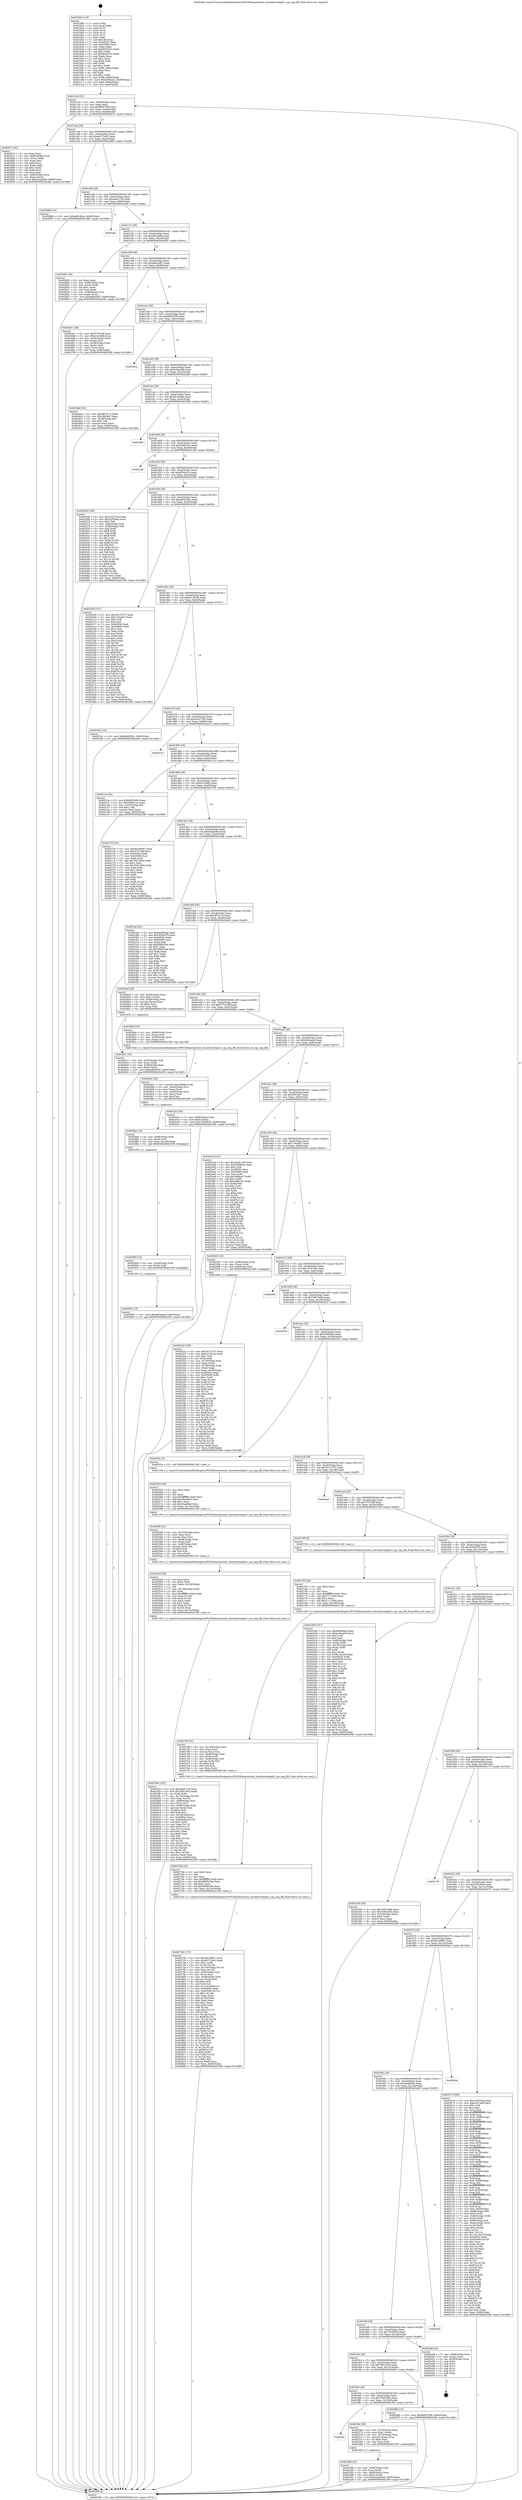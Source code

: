 digraph "0x401bb0" {
  label = "0x401bb0 (/mnt/c/Users/mathe/Desktop/tcc/POCII/binaries/extr_linuxfseventpoll.c_ep_cmp_ffd_Final-ollvm.out::main(0))"
  labelloc = "t"
  node[shape=record]

  Entry [label="",width=0.3,height=0.3,shape=circle,fillcolor=black,style=filled]
  "0x401c24" [label="{
     0x401c24 [32]\l
     | [instrs]\l
     &nbsp;&nbsp;0x401c24 \<+6\>: mov -0x90(%rbp),%eax\l
     &nbsp;&nbsp;0x401c2a \<+2\>: mov %eax,%ecx\l
     &nbsp;&nbsp;0x401c2c \<+6\>: sub $0x8806756b,%ecx\l
     &nbsp;&nbsp;0x401c32 \<+6\>: mov %eax,-0xa4(%rbp)\l
     &nbsp;&nbsp;0x401c38 \<+6\>: mov %ecx,-0xa8(%rbp)\l
     &nbsp;&nbsp;0x401c3e \<+6\>: je 000000000040267a \<main+0xaca\>\l
  }"]
  "0x40267a" [label="{
     0x40267a [42]\l
     | [instrs]\l
     &nbsp;&nbsp;0x40267a \<+2\>: xor %eax,%eax\l
     &nbsp;&nbsp;0x40267c \<+4\>: mov -0x60(%rbp),%rcx\l
     &nbsp;&nbsp;0x402680 \<+2\>: mov (%rcx),%edx\l
     &nbsp;&nbsp;0x402682 \<+2\>: mov %eax,%esi\l
     &nbsp;&nbsp;0x402684 \<+2\>: sub %edx,%esi\l
     &nbsp;&nbsp;0x402686 \<+2\>: mov %eax,%edx\l
     &nbsp;&nbsp;0x402688 \<+3\>: sub $0x1,%edx\l
     &nbsp;&nbsp;0x40268b \<+2\>: add %edx,%esi\l
     &nbsp;&nbsp;0x40268d \<+2\>: sub %esi,%eax\l
     &nbsp;&nbsp;0x40268f \<+4\>: mov -0x60(%rbp),%rcx\l
     &nbsp;&nbsp;0x402693 \<+2\>: mov %eax,(%rcx)\l
     &nbsp;&nbsp;0x402695 \<+10\>: movl $0xed2abd44,-0x90(%rbp)\l
     &nbsp;&nbsp;0x40269f \<+5\>: jmp 0000000000402c88 \<main+0x10d8\>\l
  }"]
  "0x401c44" [label="{
     0x401c44 [28]\l
     | [instrs]\l
     &nbsp;&nbsp;0x401c44 \<+5\>: jmp 0000000000401c49 \<main+0x99\>\l
     &nbsp;&nbsp;0x401c49 \<+6\>: mov -0xa4(%rbp),%eax\l
     &nbsp;&nbsp;0x401c4f \<+5\>: sub $0xa01724e2,%eax\l
     &nbsp;&nbsp;0x401c54 \<+6\>: mov %eax,-0xac(%rbp)\l
     &nbsp;&nbsp;0x401c5a \<+6\>: je 000000000040288d \<main+0xcdd\>\l
  }"]
  Exit [label="",width=0.3,height=0.3,shape=circle,fillcolor=black,style=filled,peripheries=2]
  "0x40288d" [label="{
     0x40288d [15]\l
     | [instrs]\l
     &nbsp;&nbsp;0x40288d \<+10\>: movl $0xa9f1db5a,-0x90(%rbp)\l
     &nbsp;&nbsp;0x402897 \<+5\>: jmp 0000000000402c88 \<main+0x10d8\>\l
  }"]
  "0x401c60" [label="{
     0x401c60 [28]\l
     | [instrs]\l
     &nbsp;&nbsp;0x401c60 \<+5\>: jmp 0000000000401c65 \<main+0xb5\>\l
     &nbsp;&nbsp;0x401c65 \<+6\>: mov -0xa4(%rbp),%eax\l
     &nbsp;&nbsp;0x401c6b \<+5\>: sub $0xa4ef1158,%eax\l
     &nbsp;&nbsp;0x401c70 \<+6\>: mov %eax,-0xb0(%rbp)\l
     &nbsp;&nbsp;0x401c76 \<+6\>: je 0000000000402afa \<main+0xf4a\>\l
  }"]
  "0x40290c" [label="{
     0x40290c [15]\l
     | [instrs]\l
     &nbsp;&nbsp;0x40290c \<+10\>: movl $0xfa65aeed,-0x90(%rbp)\l
     &nbsp;&nbsp;0x402916 \<+5\>: jmp 0000000000402c88 \<main+0x10d8\>\l
  }"]
  "0x402afa" [label="{
     0x402afa\l
  }", style=dashed]
  "0x401c7c" [label="{
     0x401c7c [28]\l
     | [instrs]\l
     &nbsp;&nbsp;0x401c7c \<+5\>: jmp 0000000000401c81 \<main+0xd1\>\l
     &nbsp;&nbsp;0x401c81 \<+6\>: mov -0xa4(%rbp),%eax\l
     &nbsp;&nbsp;0x401c87 \<+5\>: sub $0xa9f1db5a,%eax\l
     &nbsp;&nbsp;0x401c8c \<+6\>: mov %eax,-0xb4(%rbp)\l
     &nbsp;&nbsp;0x401c92 \<+6\>: je 000000000040289c \<main+0xcec\>\l
  }"]
  "0x402900" [label="{
     0x402900 [12]\l
     | [instrs]\l
     &nbsp;&nbsp;0x402900 \<+4\>: mov -0x50(%rbp),%rdi\l
     &nbsp;&nbsp;0x402904 \<+3\>: mov (%rdi),%rdi\l
     &nbsp;&nbsp;0x402907 \<+5\>: call 0000000000401030 \<free@plt\>\l
     | [calls]\l
     &nbsp;&nbsp;0x401030 \{1\} (unknown)\l
  }"]
  "0x40289c" [label="{
     0x40289c [34]\l
     | [instrs]\l
     &nbsp;&nbsp;0x40289c \<+2\>: xor %eax,%eax\l
     &nbsp;&nbsp;0x40289e \<+4\>: mov -0x48(%rbp),%rcx\l
     &nbsp;&nbsp;0x4028a2 \<+2\>: mov (%rcx),%edx\l
     &nbsp;&nbsp;0x4028a4 \<+3\>: sub $0x1,%eax\l
     &nbsp;&nbsp;0x4028a7 \<+2\>: sub %eax,%edx\l
     &nbsp;&nbsp;0x4028a9 \<+4\>: mov -0x48(%rbp),%rcx\l
     &nbsp;&nbsp;0x4028ad \<+2\>: mov %edx,(%rcx)\l
     &nbsp;&nbsp;0x4028af \<+10\>: movl $0xad6e5497,-0x90(%rbp)\l
     &nbsp;&nbsp;0x4028b9 \<+5\>: jmp 0000000000402c88 \<main+0x10d8\>\l
  }"]
  "0x401c98" [label="{
     0x401c98 [28]\l
     | [instrs]\l
     &nbsp;&nbsp;0x401c98 \<+5\>: jmp 0000000000401c9d \<main+0xed\>\l
     &nbsp;&nbsp;0x401c9d \<+6\>: mov -0xa4(%rbp),%eax\l
     &nbsp;&nbsp;0x401ca3 \<+5\>: sub $0xad6e5497,%eax\l
     &nbsp;&nbsp;0x401ca8 \<+6\>: mov %eax,-0xb8(%rbp)\l
     &nbsp;&nbsp;0x401cae \<+6\>: je 00000000004026e1 \<main+0xb31\>\l
  }"]
  "0x4028ee" [label="{
     0x4028ee [18]\l
     | [instrs]\l
     &nbsp;&nbsp;0x4028ee \<+4\>: mov -0x68(%rbp),%rdi\l
     &nbsp;&nbsp;0x4028f2 \<+3\>: mov (%rdi),%rdi\l
     &nbsp;&nbsp;0x4028f5 \<+6\>: mov %eax,-0x148(%rbp)\l
     &nbsp;&nbsp;0x4028fb \<+5\>: call 0000000000401030 \<free@plt\>\l
     | [calls]\l
     &nbsp;&nbsp;0x401030 \{1\} (unknown)\l
  }"]
  "0x4026e1" [label="{
     0x4026e1 [36]\l
     | [instrs]\l
     &nbsp;&nbsp;0x4026e1 \<+5\>: mov $0xf77613df,%eax\l
     &nbsp;&nbsp;0x4026e6 \<+5\>: mov $0xe51dc8fa,%ecx\l
     &nbsp;&nbsp;0x4026eb \<+4\>: mov -0x48(%rbp),%rdx\l
     &nbsp;&nbsp;0x4026ef \<+2\>: mov (%rdx),%esi\l
     &nbsp;&nbsp;0x4026f1 \<+4\>: mov -0x58(%rbp),%rdx\l
     &nbsp;&nbsp;0x4026f5 \<+2\>: cmp (%rdx),%esi\l
     &nbsp;&nbsp;0x4026f7 \<+3\>: cmovl %ecx,%eax\l
     &nbsp;&nbsp;0x4026fa \<+6\>: mov %eax,-0x90(%rbp)\l
     &nbsp;&nbsp;0x402700 \<+5\>: jmp 0000000000402c88 \<main+0x10d8\>\l
  }"]
  "0x401cb4" [label="{
     0x401cb4 [28]\l
     | [instrs]\l
     &nbsp;&nbsp;0x401cb4 \<+5\>: jmp 0000000000401cb9 \<main+0x109\>\l
     &nbsp;&nbsp;0x401cb9 \<+6\>: mov -0xa4(%rbp),%eax\l
     &nbsp;&nbsp;0x401cbf \<+5\>: sub $0xb89cf359,%eax\l
     &nbsp;&nbsp;0x401cc4 \<+6\>: mov %eax,-0xbc(%rbp)\l
     &nbsp;&nbsp;0x401cca \<+6\>: je 000000000040292a \<main+0xd7a\>\l
  }"]
  "0x4028d1" [label="{
     0x4028d1 [29]\l
     | [instrs]\l
     &nbsp;&nbsp;0x4028d1 \<+10\>: movabs $0x4030b6,%rdi\l
     &nbsp;&nbsp;0x4028db \<+4\>: mov -0x40(%rbp),%rsi\l
     &nbsp;&nbsp;0x4028df \<+2\>: mov %eax,(%rsi)\l
     &nbsp;&nbsp;0x4028e1 \<+4\>: mov -0x40(%rbp),%rsi\l
     &nbsp;&nbsp;0x4028e5 \<+2\>: mov (%rsi),%esi\l
     &nbsp;&nbsp;0x4028e7 \<+2\>: mov $0x0,%al\l
     &nbsp;&nbsp;0x4028e9 \<+5\>: call 0000000000401040 \<printf@plt\>\l
     | [calls]\l
     &nbsp;&nbsp;0x401040 \{1\} (unknown)\l
  }"]
  "0x40292a" [label="{
     0x40292a\l
  }", style=dashed]
  "0x401cd0" [label="{
     0x401cd0 [28]\l
     | [instrs]\l
     &nbsp;&nbsp;0x401cd0 \<+5\>: jmp 0000000000401cd5 \<main+0x125\>\l
     &nbsp;&nbsp;0x401cd5 \<+6\>: mov -0xa4(%rbp),%eax\l
     &nbsp;&nbsp;0x401cdb \<+5\>: sub $0xbc0ea206,%eax\l
     &nbsp;&nbsp;0x401ce0 \<+6\>: mov %eax,-0xc0(%rbp)\l
     &nbsp;&nbsp;0x401ce6 \<+6\>: je 00000000004024ad \<main+0x8fd\>\l
  }"]
  "0x4027de" [label="{
     0x4027de [175]\l
     | [instrs]\l
     &nbsp;&nbsp;0x4027de \<+5\>: mov $0x60c388d7,%ecx\l
     &nbsp;&nbsp;0x4027e3 \<+5\>: mov $0xa01724e2,%edx\l
     &nbsp;&nbsp;0x4027e8 \<+3\>: mov $0x1,%r9b\l
     &nbsp;&nbsp;0x4027eb \<+3\>: xor %r10d,%r10d\l
     &nbsp;&nbsp;0x4027ee \<+7\>: mov -0x144(%rbp),%r11d\l
     &nbsp;&nbsp;0x4027f5 \<+4\>: imul %eax,%r11d\l
     &nbsp;&nbsp;0x4027f9 \<+4\>: mov -0x50(%rbp),%rsi\l
     &nbsp;&nbsp;0x4027fd \<+3\>: mov (%rsi),%rsi\l
     &nbsp;&nbsp;0x402800 \<+4\>: mov -0x48(%rbp),%rdi\l
     &nbsp;&nbsp;0x402804 \<+3\>: movslq (%rdi),%rdi\l
     &nbsp;&nbsp;0x402807 \<+4\>: shl $0x4,%rdi\l
     &nbsp;&nbsp;0x40280b \<+3\>: add %rdi,%rsi\l
     &nbsp;&nbsp;0x40280e \<+4\>: mov %r11d,0x8(%rsi)\l
     &nbsp;&nbsp;0x402812 \<+7\>: mov 0x40505c,%eax\l
     &nbsp;&nbsp;0x402819 \<+8\>: mov 0x405060,%r11d\l
     &nbsp;&nbsp;0x402821 \<+4\>: sub $0x1,%r10d\l
     &nbsp;&nbsp;0x402825 \<+2\>: mov %eax,%ebx\l
     &nbsp;&nbsp;0x402827 \<+3\>: add %r10d,%ebx\l
     &nbsp;&nbsp;0x40282a \<+3\>: imul %ebx,%eax\l
     &nbsp;&nbsp;0x40282d \<+3\>: and $0x1,%eax\l
     &nbsp;&nbsp;0x402830 \<+3\>: cmp $0x0,%eax\l
     &nbsp;&nbsp;0x402833 \<+4\>: sete %r14b\l
     &nbsp;&nbsp;0x402837 \<+4\>: cmp $0xa,%r11d\l
     &nbsp;&nbsp;0x40283b \<+4\>: setl %r15b\l
     &nbsp;&nbsp;0x40283f \<+3\>: mov %r14b,%r12b\l
     &nbsp;&nbsp;0x402842 \<+4\>: xor $0xff,%r12b\l
     &nbsp;&nbsp;0x402846 \<+3\>: mov %r15b,%r13b\l
     &nbsp;&nbsp;0x402849 \<+4\>: xor $0xff,%r13b\l
     &nbsp;&nbsp;0x40284d \<+4\>: xor $0x0,%r9b\l
     &nbsp;&nbsp;0x402851 \<+3\>: mov %r12b,%al\l
     &nbsp;&nbsp;0x402854 \<+2\>: and $0x0,%al\l
     &nbsp;&nbsp;0x402856 \<+3\>: and %r9b,%r14b\l
     &nbsp;&nbsp;0x402859 \<+3\>: mov %r13b,%sil\l
     &nbsp;&nbsp;0x40285c \<+4\>: and $0x0,%sil\l
     &nbsp;&nbsp;0x402860 \<+3\>: and %r9b,%r15b\l
     &nbsp;&nbsp;0x402863 \<+3\>: or %r14b,%al\l
     &nbsp;&nbsp;0x402866 \<+3\>: or %r15b,%sil\l
     &nbsp;&nbsp;0x402869 \<+3\>: xor %sil,%al\l
     &nbsp;&nbsp;0x40286c \<+3\>: or %r13b,%r12b\l
     &nbsp;&nbsp;0x40286f \<+4\>: xor $0xff,%r12b\l
     &nbsp;&nbsp;0x402873 \<+4\>: or $0x0,%r9b\l
     &nbsp;&nbsp;0x402877 \<+3\>: and %r9b,%r12b\l
     &nbsp;&nbsp;0x40287a \<+3\>: or %r12b,%al\l
     &nbsp;&nbsp;0x40287d \<+2\>: test $0x1,%al\l
     &nbsp;&nbsp;0x40287f \<+3\>: cmovne %edx,%ecx\l
     &nbsp;&nbsp;0x402882 \<+6\>: mov %ecx,-0x90(%rbp)\l
     &nbsp;&nbsp;0x402888 \<+5\>: jmp 0000000000402c88 \<main+0x10d8\>\l
  }"]
  "0x4024ad" [label="{
     0x4024ad [30]\l
     | [instrs]\l
     &nbsp;&nbsp;0x4024ad \<+5\>: mov $0xeff74115,%eax\l
     &nbsp;&nbsp;0x4024b2 \<+5\>: mov $0x29918e7,%ecx\l
     &nbsp;&nbsp;0x4024b7 \<+3\>: mov -0x29(%rbp),%dl\l
     &nbsp;&nbsp;0x4024ba \<+3\>: test $0x1,%dl\l
     &nbsp;&nbsp;0x4024bd \<+3\>: cmovne %ecx,%eax\l
     &nbsp;&nbsp;0x4024c0 \<+6\>: mov %eax,-0x90(%rbp)\l
     &nbsp;&nbsp;0x4024c6 \<+5\>: jmp 0000000000402c88 \<main+0x10d8\>\l
  }"]
  "0x401cec" [label="{
     0x401cec [28]\l
     | [instrs]\l
     &nbsp;&nbsp;0x401cec \<+5\>: jmp 0000000000401cf1 \<main+0x141\>\l
     &nbsp;&nbsp;0x401cf1 \<+6\>: mov -0xa4(%rbp),%eax\l
     &nbsp;&nbsp;0x401cf7 \<+5\>: sub $0xc614deba,%eax\l
     &nbsp;&nbsp;0x401cfc \<+6\>: mov %eax,-0xc4(%rbp)\l
     &nbsp;&nbsp;0x401d02 \<+6\>: je 0000000000402985 \<main+0xdd5\>\l
  }"]
  "0x4027b6" [label="{
     0x4027b6 [40]\l
     | [instrs]\l
     &nbsp;&nbsp;0x4027b6 \<+5\>: mov $0x2,%ecx\l
     &nbsp;&nbsp;0x4027bb \<+1\>: cltd\l
     &nbsp;&nbsp;0x4027bc \<+2\>: idiv %ecx\l
     &nbsp;&nbsp;0x4027be \<+6\>: imul $0xfffffffe,%edx,%ecx\l
     &nbsp;&nbsp;0x4027c4 \<+6\>: sub $0x8958226a,%ecx\l
     &nbsp;&nbsp;0x4027ca \<+3\>: add $0x1,%ecx\l
     &nbsp;&nbsp;0x4027cd \<+6\>: add $0x8958226a,%ecx\l
     &nbsp;&nbsp;0x4027d3 \<+6\>: mov %ecx,-0x144(%rbp)\l
     &nbsp;&nbsp;0x4027d9 \<+5\>: call 0000000000401160 \<next_i\>\l
     | [calls]\l
     &nbsp;&nbsp;0x401160 \{1\} (/mnt/c/Users/mathe/Desktop/tcc/POCII/binaries/extr_linuxfseventpoll.c_ep_cmp_ffd_Final-ollvm.out::next_i)\l
  }"]
  "0x402985" [label="{
     0x402985\l
  }", style=dashed]
  "0x401d08" [label="{
     0x401d08 [28]\l
     | [instrs]\l
     &nbsp;&nbsp;0x401d08 \<+5\>: jmp 0000000000401d0d \<main+0x15d\>\l
     &nbsp;&nbsp;0x401d0d \<+6\>: mov -0xa4(%rbp),%eax\l
     &nbsp;&nbsp;0x401d13 \<+5\>: sub $0xcb6821ce,%eax\l
     &nbsp;&nbsp;0x401d18 \<+6\>: mov %eax,-0xc8(%rbp)\l
     &nbsp;&nbsp;0x401d1e \<+6\>: je 00000000004021e8 \<main+0x638\>\l
  }"]
  "0x40278d" [label="{
     0x40278d [41]\l
     | [instrs]\l
     &nbsp;&nbsp;0x40278d \<+6\>: mov -0x140(%rbp),%ecx\l
     &nbsp;&nbsp;0x402793 \<+3\>: imul %eax,%ecx\l
     &nbsp;&nbsp;0x402796 \<+3\>: movslq %ecx,%rsi\l
     &nbsp;&nbsp;0x402799 \<+4\>: mov -0x50(%rbp),%rdi\l
     &nbsp;&nbsp;0x40279d \<+3\>: mov (%rdi),%rdi\l
     &nbsp;&nbsp;0x4027a0 \<+4\>: mov -0x48(%rbp),%r8\l
     &nbsp;&nbsp;0x4027a4 \<+3\>: movslq (%r8),%r8\l
     &nbsp;&nbsp;0x4027a7 \<+4\>: shl $0x4,%r8\l
     &nbsp;&nbsp;0x4027ab \<+3\>: add %r8,%rdi\l
     &nbsp;&nbsp;0x4027ae \<+3\>: mov %rsi,(%rdi)\l
     &nbsp;&nbsp;0x4027b1 \<+5\>: call 0000000000401160 \<next_i\>\l
     | [calls]\l
     &nbsp;&nbsp;0x401160 \{1\} (/mnt/c/Users/mathe/Desktop/tcc/POCII/binaries/extr_linuxfseventpoll.c_ep_cmp_ffd_Final-ollvm.out::next_i)\l
  }"]
  "0x4021e8" [label="{
     0x4021e8\l
  }", style=dashed]
  "0x401d24" [label="{
     0x401d24 [28]\l
     | [instrs]\l
     &nbsp;&nbsp;0x401d24 \<+5\>: jmp 0000000000401d29 \<main+0x179\>\l
     &nbsp;&nbsp;0x401d29 \<+6\>: mov -0xa4(%rbp),%eax\l
     &nbsp;&nbsp;0x401d2f \<+5\>: sub $0xd206c2cc,%eax\l
     &nbsp;&nbsp;0x401d34 \<+6\>: mov %eax,-0xcc(%rbp)\l
     &nbsp;&nbsp;0x401d3a \<+6\>: je 0000000000402006 \<main+0x456\>\l
  }"]
  "0x402765" [label="{
     0x402765 [40]\l
     | [instrs]\l
     &nbsp;&nbsp;0x402765 \<+5\>: mov $0x2,%ecx\l
     &nbsp;&nbsp;0x40276a \<+1\>: cltd\l
     &nbsp;&nbsp;0x40276b \<+2\>: idiv %ecx\l
     &nbsp;&nbsp;0x40276d \<+6\>: imul $0xfffffffe,%edx,%ecx\l
     &nbsp;&nbsp;0x402773 \<+6\>: sub $0x2711195e,%ecx\l
     &nbsp;&nbsp;0x402779 \<+3\>: add $0x1,%ecx\l
     &nbsp;&nbsp;0x40277c \<+6\>: add $0x2711195e,%ecx\l
     &nbsp;&nbsp;0x402782 \<+6\>: mov %ecx,-0x140(%rbp)\l
     &nbsp;&nbsp;0x402788 \<+5\>: call 0000000000401160 \<next_i\>\l
     | [calls]\l
     &nbsp;&nbsp;0x401160 \{1\} (/mnt/c/Users/mathe/Desktop/tcc/POCII/binaries/extr_linuxfseventpoll.c_ep_cmp_ffd_Final-ollvm.out::next_i)\l
  }"]
  "0x402006" [label="{
     0x402006 [106]\l
     | [instrs]\l
     &nbsp;&nbsp;0x402006 \<+5\>: mov $0x130570ce,%eax\l
     &nbsp;&nbsp;0x40200b \<+5\>: mov $0x52f536a4,%ecx\l
     &nbsp;&nbsp;0x402010 \<+2\>: mov $0x1,%dl\l
     &nbsp;&nbsp;0x402012 \<+7\>: mov -0x8a(%rbp),%sil\l
     &nbsp;&nbsp;0x402019 \<+7\>: mov -0x89(%rbp),%dil\l
     &nbsp;&nbsp;0x402020 \<+3\>: mov %sil,%r8b\l
     &nbsp;&nbsp;0x402023 \<+4\>: xor $0xff,%r8b\l
     &nbsp;&nbsp;0x402027 \<+3\>: mov %dil,%r9b\l
     &nbsp;&nbsp;0x40202a \<+4\>: xor $0xff,%r9b\l
     &nbsp;&nbsp;0x40202e \<+3\>: xor $0x1,%dl\l
     &nbsp;&nbsp;0x402031 \<+3\>: mov %r8b,%r10b\l
     &nbsp;&nbsp;0x402034 \<+4\>: and $0xff,%r10b\l
     &nbsp;&nbsp;0x402038 \<+3\>: and %dl,%sil\l
     &nbsp;&nbsp;0x40203b \<+3\>: mov %r9b,%r11b\l
     &nbsp;&nbsp;0x40203e \<+4\>: and $0xff,%r11b\l
     &nbsp;&nbsp;0x402042 \<+3\>: and %dl,%dil\l
     &nbsp;&nbsp;0x402045 \<+3\>: or %sil,%r10b\l
     &nbsp;&nbsp;0x402048 \<+3\>: or %dil,%r11b\l
     &nbsp;&nbsp;0x40204b \<+3\>: xor %r11b,%r10b\l
     &nbsp;&nbsp;0x40204e \<+3\>: or %r9b,%r8b\l
     &nbsp;&nbsp;0x402051 \<+4\>: xor $0xff,%r8b\l
     &nbsp;&nbsp;0x402055 \<+3\>: or $0x1,%dl\l
     &nbsp;&nbsp;0x402058 \<+3\>: and %dl,%r8b\l
     &nbsp;&nbsp;0x40205b \<+3\>: or %r8b,%r10b\l
     &nbsp;&nbsp;0x40205e \<+4\>: test $0x1,%r10b\l
     &nbsp;&nbsp;0x402062 \<+3\>: cmovne %ecx,%eax\l
     &nbsp;&nbsp;0x402065 \<+6\>: mov %eax,-0x90(%rbp)\l
     &nbsp;&nbsp;0x40206b \<+5\>: jmp 0000000000402c88 \<main+0x10d8\>\l
  }"]
  "0x401d40" [label="{
     0x401d40 [28]\l
     | [instrs]\l
     &nbsp;&nbsp;0x401d40 \<+5\>: jmp 0000000000401d45 \<main+0x195\>\l
     &nbsp;&nbsp;0x401d45 \<+6\>: mov -0xa4(%rbp),%eax\l
     &nbsp;&nbsp;0x401d4b \<+5\>: sub $0xda503e9c,%eax\l
     &nbsp;&nbsp;0x401d50 \<+6\>: mov %eax,-0xd0(%rbp)\l
     &nbsp;&nbsp;0x401d56 \<+6\>: je 0000000000402209 \<main+0x659\>\l
  }"]
  "0x402c88" [label="{
     0x402c88 [5]\l
     | [instrs]\l
     &nbsp;&nbsp;0x402c88 \<+5\>: jmp 0000000000401c24 \<main+0x74\>\l
  }"]
  "0x401bb0" [label="{
     0x401bb0 [116]\l
     | [instrs]\l
     &nbsp;&nbsp;0x401bb0 \<+1\>: push %rbp\l
     &nbsp;&nbsp;0x401bb1 \<+3\>: mov %rsp,%rbp\l
     &nbsp;&nbsp;0x401bb4 \<+2\>: push %r15\l
     &nbsp;&nbsp;0x401bb6 \<+2\>: push %r14\l
     &nbsp;&nbsp;0x401bb8 \<+2\>: push %r13\l
     &nbsp;&nbsp;0x401bba \<+2\>: push %r12\l
     &nbsp;&nbsp;0x401bbc \<+1\>: push %rbx\l
     &nbsp;&nbsp;0x401bbd \<+7\>: sub $0x158,%rsp\l
     &nbsp;&nbsp;0x401bc4 \<+7\>: mov 0x40505c,%eax\l
     &nbsp;&nbsp;0x401bcb \<+7\>: mov 0x405060,%ecx\l
     &nbsp;&nbsp;0x401bd2 \<+2\>: mov %eax,%edx\l
     &nbsp;&nbsp;0x401bd4 \<+6\>: add $0x6f3a915c,%edx\l
     &nbsp;&nbsp;0x401bda \<+3\>: sub $0x1,%edx\l
     &nbsp;&nbsp;0x401bdd \<+6\>: sub $0x6f3a915c,%edx\l
     &nbsp;&nbsp;0x401be3 \<+3\>: imul %edx,%eax\l
     &nbsp;&nbsp;0x401be6 \<+3\>: and $0x1,%eax\l
     &nbsp;&nbsp;0x401be9 \<+3\>: cmp $0x0,%eax\l
     &nbsp;&nbsp;0x401bec \<+4\>: sete %r8b\l
     &nbsp;&nbsp;0x401bf0 \<+4\>: and $0x1,%r8b\l
     &nbsp;&nbsp;0x401bf4 \<+7\>: mov %r8b,-0x8a(%rbp)\l
     &nbsp;&nbsp;0x401bfb \<+3\>: cmp $0xa,%ecx\l
     &nbsp;&nbsp;0x401bfe \<+4\>: setl %r8b\l
     &nbsp;&nbsp;0x401c02 \<+4\>: and $0x1,%r8b\l
     &nbsp;&nbsp;0x401c06 \<+7\>: mov %r8b,-0x89(%rbp)\l
     &nbsp;&nbsp;0x401c0d \<+10\>: movl $0xd206c2cc,-0x90(%rbp)\l
     &nbsp;&nbsp;0x401c17 \<+6\>: mov %edi,-0x94(%rbp)\l
     &nbsp;&nbsp;0x401c1d \<+7\>: mov %rsi,-0xa0(%rbp)\l
  }"]
  "0x4026c1" [label="{
     0x4026c1 [32]\l
     | [instrs]\l
     &nbsp;&nbsp;0x4026c1 \<+4\>: mov -0x50(%rbp),%rdi\l
     &nbsp;&nbsp;0x4026c5 \<+3\>: mov %rax,(%rdi)\l
     &nbsp;&nbsp;0x4026c8 \<+4\>: mov -0x48(%rbp),%rax\l
     &nbsp;&nbsp;0x4026cc \<+6\>: movl $0x0,(%rax)\l
     &nbsp;&nbsp;0x4026d2 \<+10\>: movl $0xad6e5497,-0x90(%rbp)\l
     &nbsp;&nbsp;0x4026dc \<+5\>: jmp 0000000000402c88 \<main+0x10d8\>\l
  }"]
  "0x402209" [label="{
     0x402209 [137]\l
     | [instrs]\l
     &nbsp;&nbsp;0x402209 \<+5\>: mov $0x2417a757,%eax\l
     &nbsp;&nbsp;0x40220e \<+5\>: mov $0x116ce9c7,%ecx\l
     &nbsp;&nbsp;0x402213 \<+2\>: mov $0x1,%dl\l
     &nbsp;&nbsp;0x402215 \<+2\>: xor %esi,%esi\l
     &nbsp;&nbsp;0x402217 \<+7\>: mov 0x40505c,%edi\l
     &nbsp;&nbsp;0x40221e \<+8\>: mov 0x405060,%r8d\l
     &nbsp;&nbsp;0x402226 \<+3\>: sub $0x1,%esi\l
     &nbsp;&nbsp;0x402229 \<+3\>: mov %edi,%r9d\l
     &nbsp;&nbsp;0x40222c \<+3\>: add %esi,%r9d\l
     &nbsp;&nbsp;0x40222f \<+4\>: imul %r9d,%edi\l
     &nbsp;&nbsp;0x402233 \<+3\>: and $0x1,%edi\l
     &nbsp;&nbsp;0x402236 \<+3\>: cmp $0x0,%edi\l
     &nbsp;&nbsp;0x402239 \<+4\>: sete %r10b\l
     &nbsp;&nbsp;0x40223d \<+4\>: cmp $0xa,%r8d\l
     &nbsp;&nbsp;0x402241 \<+4\>: setl %r11b\l
     &nbsp;&nbsp;0x402245 \<+3\>: mov %r10b,%bl\l
     &nbsp;&nbsp;0x402248 \<+3\>: xor $0xff,%bl\l
     &nbsp;&nbsp;0x40224b \<+3\>: mov %r11b,%r14b\l
     &nbsp;&nbsp;0x40224e \<+4\>: xor $0xff,%r14b\l
     &nbsp;&nbsp;0x402252 \<+3\>: xor $0x1,%dl\l
     &nbsp;&nbsp;0x402255 \<+3\>: mov %bl,%r15b\l
     &nbsp;&nbsp;0x402258 \<+4\>: and $0xff,%r15b\l
     &nbsp;&nbsp;0x40225c \<+3\>: and %dl,%r10b\l
     &nbsp;&nbsp;0x40225f \<+3\>: mov %r14b,%r12b\l
     &nbsp;&nbsp;0x402262 \<+4\>: and $0xff,%r12b\l
     &nbsp;&nbsp;0x402266 \<+3\>: and %dl,%r11b\l
     &nbsp;&nbsp;0x402269 \<+3\>: or %r10b,%r15b\l
     &nbsp;&nbsp;0x40226c \<+3\>: or %r11b,%r12b\l
     &nbsp;&nbsp;0x40226f \<+3\>: xor %r12b,%r15b\l
     &nbsp;&nbsp;0x402272 \<+3\>: or %r14b,%bl\l
     &nbsp;&nbsp;0x402275 \<+3\>: xor $0xff,%bl\l
     &nbsp;&nbsp;0x402278 \<+3\>: or $0x1,%dl\l
     &nbsp;&nbsp;0x40227b \<+2\>: and %dl,%bl\l
     &nbsp;&nbsp;0x40227d \<+3\>: or %bl,%r15b\l
     &nbsp;&nbsp;0x402280 \<+4\>: test $0x1,%r15b\l
     &nbsp;&nbsp;0x402284 \<+3\>: cmovne %ecx,%eax\l
     &nbsp;&nbsp;0x402287 \<+6\>: mov %eax,-0x90(%rbp)\l
     &nbsp;&nbsp;0x40228d \<+5\>: jmp 0000000000402c88 \<main+0x10d8\>\l
  }"]
  "0x401d5c" [label="{
     0x401d5c [28]\l
     | [instrs]\l
     &nbsp;&nbsp;0x401d5c \<+5\>: jmp 0000000000401d61 \<main+0x1b1\>\l
     &nbsp;&nbsp;0x401d61 \<+6\>: mov -0xa4(%rbp),%eax\l
     &nbsp;&nbsp;0x401d67 \<+5\>: sub $0xe212f140,%eax\l
     &nbsp;&nbsp;0x401d6c \<+6\>: mov %eax,-0xd4(%rbp)\l
     &nbsp;&nbsp;0x401d72 \<+6\>: je 0000000000402341 \<main+0x791\>\l
  }"]
  "0x4025ee" [label="{
     0x4025ee [125]\l
     | [instrs]\l
     &nbsp;&nbsp;0x4025ee \<+5\>: mov $0xa4ef1158,%ecx\l
     &nbsp;&nbsp;0x4025f3 \<+5\>: mov $0x7881c924,%edx\l
     &nbsp;&nbsp;0x4025f8 \<+3\>: xor %r9d,%r9d\l
     &nbsp;&nbsp;0x4025fb \<+7\>: mov -0x13c(%rbp),%r10d\l
     &nbsp;&nbsp;0x402602 \<+4\>: imul %eax,%r10d\l
     &nbsp;&nbsp;0x402606 \<+4\>: mov -0x68(%rbp),%rsi\l
     &nbsp;&nbsp;0x40260a \<+3\>: mov (%rsi),%rsi\l
     &nbsp;&nbsp;0x40260d \<+4\>: mov -0x60(%rbp),%rdi\l
     &nbsp;&nbsp;0x402611 \<+3\>: movslq (%rdi),%rdi\l
     &nbsp;&nbsp;0x402614 \<+4\>: shl $0x4,%rdi\l
     &nbsp;&nbsp;0x402618 \<+3\>: add %rdi,%rsi\l
     &nbsp;&nbsp;0x40261b \<+4\>: mov %r10d,0x8(%rsi)\l
     &nbsp;&nbsp;0x40261f \<+7\>: mov 0x40505c,%eax\l
     &nbsp;&nbsp;0x402626 \<+8\>: mov 0x405060,%r10d\l
     &nbsp;&nbsp;0x40262e \<+4\>: sub $0x1,%r9d\l
     &nbsp;&nbsp;0x402632 \<+3\>: mov %eax,%r11d\l
     &nbsp;&nbsp;0x402635 \<+3\>: add %r9d,%r11d\l
     &nbsp;&nbsp;0x402638 \<+4\>: imul %r11d,%eax\l
     &nbsp;&nbsp;0x40263c \<+3\>: and $0x1,%eax\l
     &nbsp;&nbsp;0x40263f \<+3\>: cmp $0x0,%eax\l
     &nbsp;&nbsp;0x402642 \<+3\>: sete %bl\l
     &nbsp;&nbsp;0x402645 \<+4\>: cmp $0xa,%r10d\l
     &nbsp;&nbsp;0x402649 \<+4\>: setl %r14b\l
     &nbsp;&nbsp;0x40264d \<+3\>: mov %bl,%r15b\l
     &nbsp;&nbsp;0x402650 \<+3\>: and %r14b,%r15b\l
     &nbsp;&nbsp;0x402653 \<+3\>: xor %r14b,%bl\l
     &nbsp;&nbsp;0x402656 \<+3\>: or %bl,%r15b\l
     &nbsp;&nbsp;0x402659 \<+4\>: test $0x1,%r15b\l
     &nbsp;&nbsp;0x40265d \<+3\>: cmovne %edx,%ecx\l
     &nbsp;&nbsp;0x402660 \<+6\>: mov %ecx,-0x90(%rbp)\l
     &nbsp;&nbsp;0x402666 \<+5\>: jmp 0000000000402c88 \<main+0x10d8\>\l
  }"]
  "0x402341" [label="{
     0x402341 [15]\l
     | [instrs]\l
     &nbsp;&nbsp;0x402341 \<+10\>: movl $0x40692f5c,-0x90(%rbp)\l
     &nbsp;&nbsp;0x40234b \<+5\>: jmp 0000000000402c88 \<main+0x10d8\>\l
  }"]
  "0x401d78" [label="{
     0x401d78 [28]\l
     | [instrs]\l
     &nbsp;&nbsp;0x401d78 \<+5\>: jmp 0000000000401d7d \<main+0x1cd\>\l
     &nbsp;&nbsp;0x401d7d \<+6\>: mov -0xa4(%rbp),%eax\l
     &nbsp;&nbsp;0x401d83 \<+5\>: sub $0xe22f7190,%eax\l
     &nbsp;&nbsp;0x401d88 \<+6\>: mov %eax,-0xd8(%rbp)\l
     &nbsp;&nbsp;0x401d8e \<+6\>: je 0000000000402a1d \<main+0xe6d\>\l
  }"]
  "0x4025b4" [label="{
     0x4025b4 [58]\l
     | [instrs]\l
     &nbsp;&nbsp;0x4025b4 \<+2\>: xor %ecx,%ecx\l
     &nbsp;&nbsp;0x4025b6 \<+5\>: mov $0x2,%edx\l
     &nbsp;&nbsp;0x4025bb \<+6\>: mov %edx,-0x138(%rbp)\l
     &nbsp;&nbsp;0x4025c1 \<+1\>: cltd\l
     &nbsp;&nbsp;0x4025c2 \<+7\>: mov -0x138(%rbp),%r9d\l
     &nbsp;&nbsp;0x4025c9 \<+3\>: idiv %r9d\l
     &nbsp;&nbsp;0x4025cc \<+6\>: imul $0xfffffffe,%edx,%edx\l
     &nbsp;&nbsp;0x4025d2 \<+3\>: mov %ecx,%r10d\l
     &nbsp;&nbsp;0x4025d5 \<+3\>: sub %edx,%r10d\l
     &nbsp;&nbsp;0x4025d8 \<+2\>: mov %ecx,%edx\l
     &nbsp;&nbsp;0x4025da \<+3\>: sub $0x1,%edx\l
     &nbsp;&nbsp;0x4025dd \<+3\>: add %edx,%r10d\l
     &nbsp;&nbsp;0x4025e0 \<+3\>: sub %r10d,%ecx\l
     &nbsp;&nbsp;0x4025e3 \<+6\>: mov %ecx,-0x13c(%rbp)\l
     &nbsp;&nbsp;0x4025e9 \<+5\>: call 0000000000401160 \<next_i\>\l
     | [calls]\l
     &nbsp;&nbsp;0x401160 \{1\} (/mnt/c/Users/mathe/Desktop/tcc/POCII/binaries/extr_linuxfseventpoll.c_ep_cmp_ffd_Final-ollvm.out::next_i)\l
  }"]
  "0x402a1d" [label="{
     0x402a1d\l
  }", style=dashed]
  "0x401d94" [label="{
     0x401d94 [28]\l
     | [instrs]\l
     &nbsp;&nbsp;0x401d94 \<+5\>: jmp 0000000000401d99 \<main+0x1e9\>\l
     &nbsp;&nbsp;0x401d99 \<+6\>: mov -0xa4(%rbp),%eax\l
     &nbsp;&nbsp;0x401d9f \<+5\>: sub $0xe3a7363f,%eax\l
     &nbsp;&nbsp;0x401da4 \<+6\>: mov %eax,-0xdc(%rbp)\l
     &nbsp;&nbsp;0x401daa \<+6\>: je 00000000004021ca \<main+0x61a\>\l
  }"]
  "0x40258b" [label="{
     0x40258b [41]\l
     | [instrs]\l
     &nbsp;&nbsp;0x40258b \<+6\>: mov -0x134(%rbp),%ecx\l
     &nbsp;&nbsp;0x402591 \<+3\>: imul %eax,%ecx\l
     &nbsp;&nbsp;0x402594 \<+3\>: movslq %ecx,%rsi\l
     &nbsp;&nbsp;0x402597 \<+4\>: mov -0x68(%rbp),%rdi\l
     &nbsp;&nbsp;0x40259b \<+3\>: mov (%rdi),%rdi\l
     &nbsp;&nbsp;0x40259e \<+4\>: mov -0x60(%rbp),%r8\l
     &nbsp;&nbsp;0x4025a2 \<+3\>: movslq (%r8),%r8\l
     &nbsp;&nbsp;0x4025a5 \<+4\>: shl $0x4,%r8\l
     &nbsp;&nbsp;0x4025a9 \<+3\>: add %r8,%rdi\l
     &nbsp;&nbsp;0x4025ac \<+3\>: mov %rsi,(%rdi)\l
     &nbsp;&nbsp;0x4025af \<+5\>: call 0000000000401160 \<next_i\>\l
     | [calls]\l
     &nbsp;&nbsp;0x401160 \{1\} (/mnt/c/Users/mathe/Desktop/tcc/POCII/binaries/extr_linuxfseventpoll.c_ep_cmp_ffd_Final-ollvm.out::next_i)\l
  }"]
  "0x4021ca" [label="{
     0x4021ca [30]\l
     | [instrs]\l
     &nbsp;&nbsp;0x4021ca \<+5\>: mov $0xda503e9c,%eax\l
     &nbsp;&nbsp;0x4021cf \<+5\>: mov $0xcb6821ce,%ecx\l
     &nbsp;&nbsp;0x4021d4 \<+3\>: mov -0x31(%rbp),%dl\l
     &nbsp;&nbsp;0x4021d7 \<+3\>: test $0x1,%dl\l
     &nbsp;&nbsp;0x4021da \<+3\>: cmovne %ecx,%eax\l
     &nbsp;&nbsp;0x4021dd \<+6\>: mov %eax,-0x90(%rbp)\l
     &nbsp;&nbsp;0x4021e3 \<+5\>: jmp 0000000000402c88 \<main+0x10d8\>\l
  }"]
  "0x401db0" [label="{
     0x401db0 [28]\l
     | [instrs]\l
     &nbsp;&nbsp;0x401db0 \<+5\>: jmp 0000000000401db5 \<main+0x205\>\l
     &nbsp;&nbsp;0x401db5 \<+6\>: mov -0xa4(%rbp),%eax\l
     &nbsp;&nbsp;0x401dbb \<+5\>: sub $0xe51dc8fa,%eax\l
     &nbsp;&nbsp;0x401dc0 \<+6\>: mov %eax,-0xe0(%rbp)\l
     &nbsp;&nbsp;0x401dc6 \<+6\>: je 0000000000402705 \<main+0xb55\>\l
  }"]
  "0x402563" [label="{
     0x402563 [40]\l
     | [instrs]\l
     &nbsp;&nbsp;0x402563 \<+5\>: mov $0x2,%ecx\l
     &nbsp;&nbsp;0x402568 \<+1\>: cltd\l
     &nbsp;&nbsp;0x402569 \<+2\>: idiv %ecx\l
     &nbsp;&nbsp;0x40256b \<+6\>: imul $0xfffffffe,%edx,%ecx\l
     &nbsp;&nbsp;0x402571 \<+6\>: add $0xc9aad9a0,%ecx\l
     &nbsp;&nbsp;0x402577 \<+3\>: add $0x1,%ecx\l
     &nbsp;&nbsp;0x40257a \<+6\>: sub $0xc9aad9a0,%ecx\l
     &nbsp;&nbsp;0x402580 \<+6\>: mov %ecx,-0x134(%rbp)\l
     &nbsp;&nbsp;0x402586 \<+5\>: call 0000000000401160 \<next_i\>\l
     | [calls]\l
     &nbsp;&nbsp;0x401160 \{1\} (/mnt/c/Users/mathe/Desktop/tcc/POCII/binaries/extr_linuxfseventpoll.c_ep_cmp_ffd_Final-ollvm.out::next_i)\l
  }"]
  "0x402705" [label="{
     0x402705 [91]\l
     | [instrs]\l
     &nbsp;&nbsp;0x402705 \<+5\>: mov $0x60c388d7,%eax\l
     &nbsp;&nbsp;0x40270a \<+5\>: mov $0x37f73c6f,%ecx\l
     &nbsp;&nbsp;0x40270f \<+7\>: mov 0x40505c,%edx\l
     &nbsp;&nbsp;0x402716 \<+7\>: mov 0x405060,%esi\l
     &nbsp;&nbsp;0x40271d \<+2\>: mov %edx,%edi\l
     &nbsp;&nbsp;0x40271f \<+6\>: add $0x7601040a,%edi\l
     &nbsp;&nbsp;0x402725 \<+3\>: sub $0x1,%edi\l
     &nbsp;&nbsp;0x402728 \<+6\>: sub $0x7601040a,%edi\l
     &nbsp;&nbsp;0x40272e \<+3\>: imul %edi,%edx\l
     &nbsp;&nbsp;0x402731 \<+3\>: and $0x1,%edx\l
     &nbsp;&nbsp;0x402734 \<+3\>: cmp $0x0,%edx\l
     &nbsp;&nbsp;0x402737 \<+4\>: sete %r8b\l
     &nbsp;&nbsp;0x40273b \<+3\>: cmp $0xa,%esi\l
     &nbsp;&nbsp;0x40273e \<+4\>: setl %r9b\l
     &nbsp;&nbsp;0x402742 \<+3\>: mov %r8b,%r10b\l
     &nbsp;&nbsp;0x402745 \<+3\>: and %r9b,%r10b\l
     &nbsp;&nbsp;0x402748 \<+3\>: xor %r9b,%r8b\l
     &nbsp;&nbsp;0x40274b \<+3\>: or %r8b,%r10b\l
     &nbsp;&nbsp;0x40274e \<+4\>: test $0x1,%r10b\l
     &nbsp;&nbsp;0x402752 \<+3\>: cmovne %ecx,%eax\l
     &nbsp;&nbsp;0x402755 \<+6\>: mov %eax,-0x90(%rbp)\l
     &nbsp;&nbsp;0x40275b \<+5\>: jmp 0000000000402c88 \<main+0x10d8\>\l
  }"]
  "0x401dcc" [label="{
     0x401dcc [28]\l
     | [instrs]\l
     &nbsp;&nbsp;0x401dcc \<+5\>: jmp 0000000000401dd1 \<main+0x221\>\l
     &nbsp;&nbsp;0x401dd1 \<+6\>: mov -0xa4(%rbp),%eax\l
     &nbsp;&nbsp;0x401dd7 \<+5\>: sub $0xed2abd44,%eax\l
     &nbsp;&nbsp;0x401ddc \<+6\>: mov %eax,-0xe4(%rbp)\l
     &nbsp;&nbsp;0x401de2 \<+6\>: je 00000000004023ab \<main+0x7fb\>\l
  }"]
  "0x40238b" [label="{
     0x40238b [32]\l
     | [instrs]\l
     &nbsp;&nbsp;0x40238b \<+4\>: mov -0x68(%rbp),%rdi\l
     &nbsp;&nbsp;0x40238f \<+3\>: mov %rax,(%rdi)\l
     &nbsp;&nbsp;0x402392 \<+4\>: mov -0x60(%rbp),%rax\l
     &nbsp;&nbsp;0x402396 \<+6\>: movl $0x0,(%rax)\l
     &nbsp;&nbsp;0x40239c \<+10\>: movl $0xed2abd44,-0x90(%rbp)\l
     &nbsp;&nbsp;0x4023a6 \<+5\>: jmp 0000000000402c88 \<main+0x10d8\>\l
  }"]
  "0x4023ab" [label="{
     0x4023ab [91]\l
     | [instrs]\l
     &nbsp;&nbsp;0x4023ab \<+5\>: mov $0x6a4f65e4,%eax\l
     &nbsp;&nbsp;0x4023b0 \<+5\>: mov $0x3d2b2f78,%ecx\l
     &nbsp;&nbsp;0x4023b5 \<+7\>: mov 0x40505c,%edx\l
     &nbsp;&nbsp;0x4023bc \<+7\>: mov 0x405060,%esi\l
     &nbsp;&nbsp;0x4023c3 \<+2\>: mov %edx,%edi\l
     &nbsp;&nbsp;0x4023c5 \<+6\>: add $0x568d53ae,%edi\l
     &nbsp;&nbsp;0x4023cb \<+3\>: sub $0x1,%edi\l
     &nbsp;&nbsp;0x4023ce \<+6\>: sub $0x568d53ae,%edi\l
     &nbsp;&nbsp;0x4023d4 \<+3\>: imul %edi,%edx\l
     &nbsp;&nbsp;0x4023d7 \<+3\>: and $0x1,%edx\l
     &nbsp;&nbsp;0x4023da \<+3\>: cmp $0x0,%edx\l
     &nbsp;&nbsp;0x4023dd \<+4\>: sete %r8b\l
     &nbsp;&nbsp;0x4023e1 \<+3\>: cmp $0xa,%esi\l
     &nbsp;&nbsp;0x4023e4 \<+4\>: setl %r9b\l
     &nbsp;&nbsp;0x4023e8 \<+3\>: mov %r8b,%r10b\l
     &nbsp;&nbsp;0x4023eb \<+3\>: and %r9b,%r10b\l
     &nbsp;&nbsp;0x4023ee \<+3\>: xor %r9b,%r8b\l
     &nbsp;&nbsp;0x4023f1 \<+3\>: or %r8b,%r10b\l
     &nbsp;&nbsp;0x4023f4 \<+4\>: test $0x1,%r10b\l
     &nbsp;&nbsp;0x4023f8 \<+3\>: cmovne %ecx,%eax\l
     &nbsp;&nbsp;0x4023fb \<+6\>: mov %eax,-0x90(%rbp)\l
     &nbsp;&nbsp;0x402401 \<+5\>: jmp 0000000000402c88 \<main+0x10d8\>\l
  }"]
  "0x401de8" [label="{
     0x401de8 [28]\l
     | [instrs]\l
     &nbsp;&nbsp;0x401de8 \<+5\>: jmp 0000000000401ded \<main+0x23d\>\l
     &nbsp;&nbsp;0x401ded \<+6\>: mov -0xa4(%rbp),%eax\l
     &nbsp;&nbsp;0x401df3 \<+5\>: sub $0xeff74115,%eax\l
     &nbsp;&nbsp;0x401df8 \<+6\>: mov %eax,-0xe8(%rbp)\l
     &nbsp;&nbsp;0x401dfe \<+6\>: je 00000000004026a4 \<main+0xaf4\>\l
  }"]
  "0x401ffc" [label="{
     0x401ffc\l
  }", style=dashed]
  "0x4026a4" [label="{
     0x4026a4 [29]\l
     | [instrs]\l
     &nbsp;&nbsp;0x4026a4 \<+4\>: mov -0x58(%rbp),%rax\l
     &nbsp;&nbsp;0x4026a8 \<+6\>: movl $0x1,(%rax)\l
     &nbsp;&nbsp;0x4026ae \<+4\>: mov -0x58(%rbp),%rax\l
     &nbsp;&nbsp;0x4026b2 \<+3\>: movslq (%rax),%rax\l
     &nbsp;&nbsp;0x4026b5 \<+4\>: shl $0x4,%rax\l
     &nbsp;&nbsp;0x4026b9 \<+3\>: mov %rax,%rdi\l
     &nbsp;&nbsp;0x4026bc \<+5\>: call 0000000000401050 \<malloc@plt\>\l
     | [calls]\l
     &nbsp;&nbsp;0x401050 \{1\} (unknown)\l
  }"]
  "0x401e04" [label="{
     0x401e04 [28]\l
     | [instrs]\l
     &nbsp;&nbsp;0x401e04 \<+5\>: jmp 0000000000401e09 \<main+0x259\>\l
     &nbsp;&nbsp;0x401e09 \<+6\>: mov -0xa4(%rbp),%eax\l
     &nbsp;&nbsp;0x401e0f \<+5\>: sub $0xf77613df,%eax\l
     &nbsp;&nbsp;0x401e14 \<+6\>: mov %eax,-0xec(%rbp)\l
     &nbsp;&nbsp;0x401e1a \<+6\>: je 00000000004028be \<main+0xd0e\>\l
  }"]
  "0x40236e" [label="{
     0x40236e [29]\l
     | [instrs]\l
     &nbsp;&nbsp;0x40236e \<+4\>: mov -0x70(%rbp),%rax\l
     &nbsp;&nbsp;0x402372 \<+6\>: movl $0x1,(%rax)\l
     &nbsp;&nbsp;0x402378 \<+4\>: mov -0x70(%rbp),%rax\l
     &nbsp;&nbsp;0x40237c \<+3\>: movslq (%rax),%rax\l
     &nbsp;&nbsp;0x40237f \<+4\>: shl $0x4,%rax\l
     &nbsp;&nbsp;0x402383 \<+3\>: mov %rax,%rdi\l
     &nbsp;&nbsp;0x402386 \<+5\>: call 0000000000401050 \<malloc@plt\>\l
     | [calls]\l
     &nbsp;&nbsp;0x401050 \{1\} (unknown)\l
  }"]
  "0x4028be" [label="{
     0x4028be [19]\l
     | [instrs]\l
     &nbsp;&nbsp;0x4028be \<+4\>: mov -0x68(%rbp),%rax\l
     &nbsp;&nbsp;0x4028c2 \<+3\>: mov (%rax),%rdi\l
     &nbsp;&nbsp;0x4028c5 \<+4\>: mov -0x50(%rbp),%rax\l
     &nbsp;&nbsp;0x4028c9 \<+3\>: mov (%rax),%rsi\l
     &nbsp;&nbsp;0x4028cc \<+5\>: call 00000000004015a0 \<ep_cmp_ffd\>\l
     | [calls]\l
     &nbsp;&nbsp;0x4015a0 \{1\} (/mnt/c/Users/mathe/Desktop/tcc/POCII/binaries/extr_linuxfseventpoll.c_ep_cmp_ffd_Final-ollvm.out::ep_cmp_ffd)\l
  }"]
  "0x401e20" [label="{
     0x401e20 [28]\l
     | [instrs]\l
     &nbsp;&nbsp;0x401e20 \<+5\>: jmp 0000000000401e25 \<main+0x275\>\l
     &nbsp;&nbsp;0x401e25 \<+6\>: mov -0xa4(%rbp),%eax\l
     &nbsp;&nbsp;0x401e2b \<+5\>: sub $0xfa65aeed,%eax\l
     &nbsp;&nbsp;0x401e30 \<+6\>: mov %eax,-0xf0(%rbp)\l
     &nbsp;&nbsp;0x401e36 \<+6\>: je 0000000000402a2c \<main+0xe7c\>\l
  }"]
  "0x401fe0" [label="{
     0x401fe0 [28]\l
     | [instrs]\l
     &nbsp;&nbsp;0x401fe0 \<+5\>: jmp 0000000000401fe5 \<main+0x435\>\l
     &nbsp;&nbsp;0x401fe5 \<+6\>: mov -0xa4(%rbp),%eax\l
     &nbsp;&nbsp;0x401feb \<+5\>: sub $0x7b952054,%eax\l
     &nbsp;&nbsp;0x401ff0 \<+6\>: mov %eax,-0x130(%rbp)\l
     &nbsp;&nbsp;0x401ff6 \<+6\>: je 000000000040236e \<main+0x7be\>\l
  }"]
  "0x402a2c" [label="{
     0x402a2c [28]\l
     | [instrs]\l
     &nbsp;&nbsp;0x402a2c \<+7\>: mov -0x88(%rbp),%rax\l
     &nbsp;&nbsp;0x402a33 \<+6\>: movl $0x0,(%rax)\l
     &nbsp;&nbsp;0x402a39 \<+10\>: movl $0x75e5953c,-0x90(%rbp)\l
     &nbsp;&nbsp;0x402a43 \<+5\>: jmp 0000000000402c88 \<main+0x10d8\>\l
  }"]
  "0x401e3c" [label="{
     0x401e3c [28]\l
     | [instrs]\l
     &nbsp;&nbsp;0x401e3c \<+5\>: jmp 0000000000401e41 \<main+0x291\>\l
     &nbsp;&nbsp;0x401e41 \<+6\>: mov -0xa4(%rbp),%eax\l
     &nbsp;&nbsp;0x401e47 \<+5\>: sub $0x29918e7,%eax\l
     &nbsp;&nbsp;0x401e4c \<+6\>: mov %eax,-0xf4(%rbp)\l
     &nbsp;&nbsp;0x401e52 \<+6\>: je 00000000004024cb \<main+0x91b\>\l
  }"]
  "0x40266b" [label="{
     0x40266b [15]\l
     | [instrs]\l
     &nbsp;&nbsp;0x40266b \<+10\>: movl $0x8806756b,-0x90(%rbp)\l
     &nbsp;&nbsp;0x402675 \<+5\>: jmp 0000000000402c88 \<main+0x10d8\>\l
  }"]
  "0x4024cb" [label="{
     0x4024cb [147]\l
     | [instrs]\l
     &nbsp;&nbsp;0x4024cb \<+5\>: mov $0xa4ef1158,%eax\l
     &nbsp;&nbsp;0x4024d0 \<+5\>: mov $0x2099f4a5,%ecx\l
     &nbsp;&nbsp;0x4024d5 \<+2\>: mov $0x1,%dl\l
     &nbsp;&nbsp;0x4024d7 \<+7\>: mov 0x40505c,%esi\l
     &nbsp;&nbsp;0x4024de \<+7\>: mov 0x405060,%edi\l
     &nbsp;&nbsp;0x4024e5 \<+3\>: mov %esi,%r8d\l
     &nbsp;&nbsp;0x4024e8 \<+7\>: sub $0x2fd8ece7,%r8d\l
     &nbsp;&nbsp;0x4024ef \<+4\>: sub $0x1,%r8d\l
     &nbsp;&nbsp;0x4024f3 \<+7\>: add $0x2fd8ece7,%r8d\l
     &nbsp;&nbsp;0x4024fa \<+4\>: imul %r8d,%esi\l
     &nbsp;&nbsp;0x4024fe \<+3\>: and $0x1,%esi\l
     &nbsp;&nbsp;0x402501 \<+3\>: cmp $0x0,%esi\l
     &nbsp;&nbsp;0x402504 \<+4\>: sete %r9b\l
     &nbsp;&nbsp;0x402508 \<+3\>: cmp $0xa,%edi\l
     &nbsp;&nbsp;0x40250b \<+4\>: setl %r10b\l
     &nbsp;&nbsp;0x40250f \<+3\>: mov %r9b,%r11b\l
     &nbsp;&nbsp;0x402512 \<+4\>: xor $0xff,%r11b\l
     &nbsp;&nbsp;0x402516 \<+3\>: mov %r10b,%bl\l
     &nbsp;&nbsp;0x402519 \<+3\>: xor $0xff,%bl\l
     &nbsp;&nbsp;0x40251c \<+3\>: xor $0x1,%dl\l
     &nbsp;&nbsp;0x40251f \<+3\>: mov %r11b,%r14b\l
     &nbsp;&nbsp;0x402522 \<+4\>: and $0xff,%r14b\l
     &nbsp;&nbsp;0x402526 \<+3\>: and %dl,%r9b\l
     &nbsp;&nbsp;0x402529 \<+3\>: mov %bl,%r15b\l
     &nbsp;&nbsp;0x40252c \<+4\>: and $0xff,%r15b\l
     &nbsp;&nbsp;0x402530 \<+3\>: and %dl,%r10b\l
     &nbsp;&nbsp;0x402533 \<+3\>: or %r9b,%r14b\l
     &nbsp;&nbsp;0x402536 \<+3\>: or %r10b,%r15b\l
     &nbsp;&nbsp;0x402539 \<+3\>: xor %r15b,%r14b\l
     &nbsp;&nbsp;0x40253c \<+3\>: or %bl,%r11b\l
     &nbsp;&nbsp;0x40253f \<+4\>: xor $0xff,%r11b\l
     &nbsp;&nbsp;0x402543 \<+3\>: or $0x1,%dl\l
     &nbsp;&nbsp;0x402546 \<+3\>: and %dl,%r11b\l
     &nbsp;&nbsp;0x402549 \<+3\>: or %r11b,%r14b\l
     &nbsp;&nbsp;0x40254c \<+4\>: test $0x1,%r14b\l
     &nbsp;&nbsp;0x402550 \<+3\>: cmovne %ecx,%eax\l
     &nbsp;&nbsp;0x402553 \<+6\>: mov %eax,-0x90(%rbp)\l
     &nbsp;&nbsp;0x402559 \<+5\>: jmp 0000000000402c88 \<main+0x10d8\>\l
  }"]
  "0x401e58" [label="{
     0x401e58 [28]\l
     | [instrs]\l
     &nbsp;&nbsp;0x401e58 \<+5\>: jmp 0000000000401e5d \<main+0x2ad\>\l
     &nbsp;&nbsp;0x401e5d \<+6\>: mov -0xa4(%rbp),%eax\l
     &nbsp;&nbsp;0x401e63 \<+5\>: sub $0x116ce9c7,%eax\l
     &nbsp;&nbsp;0x401e68 \<+6\>: mov %eax,-0xf8(%rbp)\l
     &nbsp;&nbsp;0x401e6e \<+6\>: je 0000000000402292 \<main+0x6e2\>\l
  }"]
  "0x401fc4" [label="{
     0x401fc4 [28]\l
     | [instrs]\l
     &nbsp;&nbsp;0x401fc4 \<+5\>: jmp 0000000000401fc9 \<main+0x419\>\l
     &nbsp;&nbsp;0x401fc9 \<+6\>: mov -0xa4(%rbp),%eax\l
     &nbsp;&nbsp;0x401fcf \<+5\>: sub $0x7881c924,%eax\l
     &nbsp;&nbsp;0x401fd4 \<+6\>: mov %eax,-0x12c(%rbp)\l
     &nbsp;&nbsp;0x401fda \<+6\>: je 000000000040266b \<main+0xabb\>\l
  }"]
  "0x402292" [label="{
     0x402292 [16]\l
     | [instrs]\l
     &nbsp;&nbsp;0x402292 \<+4\>: mov -0x80(%rbp),%rax\l
     &nbsp;&nbsp;0x402296 \<+3\>: mov (%rax),%rax\l
     &nbsp;&nbsp;0x402299 \<+4\>: mov 0x8(%rax),%rdi\l
     &nbsp;&nbsp;0x40229d \<+5\>: call 0000000000401060 \<atoi@plt\>\l
     | [calls]\l
     &nbsp;&nbsp;0x401060 \{1\} (unknown)\l
  }"]
  "0x401e74" [label="{
     0x401e74 [28]\l
     | [instrs]\l
     &nbsp;&nbsp;0x401e74 \<+5\>: jmp 0000000000401e79 \<main+0x2c9\>\l
     &nbsp;&nbsp;0x401e79 \<+6\>: mov -0xa4(%rbp),%eax\l
     &nbsp;&nbsp;0x401e7f \<+5\>: sub $0x130570ce,%eax\l
     &nbsp;&nbsp;0x401e84 \<+6\>: mov %eax,-0xfc(%rbp)\l
     &nbsp;&nbsp;0x401e8a \<+6\>: je 0000000000402a60 \<main+0xeb0\>\l
  }"]
  "0x402a48" [label="{
     0x402a48 [24]\l
     | [instrs]\l
     &nbsp;&nbsp;0x402a48 \<+7\>: mov -0x88(%rbp),%rax\l
     &nbsp;&nbsp;0x402a4f \<+2\>: mov (%rax),%eax\l
     &nbsp;&nbsp;0x402a51 \<+4\>: lea -0x28(%rbp),%rsp\l
     &nbsp;&nbsp;0x402a55 \<+1\>: pop %rbx\l
     &nbsp;&nbsp;0x402a56 \<+2\>: pop %r12\l
     &nbsp;&nbsp;0x402a58 \<+2\>: pop %r13\l
     &nbsp;&nbsp;0x402a5a \<+2\>: pop %r14\l
     &nbsp;&nbsp;0x402a5c \<+2\>: pop %r15\l
     &nbsp;&nbsp;0x402a5e \<+1\>: pop %rbp\l
     &nbsp;&nbsp;0x402a5f \<+1\>: ret\l
  }"]
  "0x402a60" [label="{
     0x402a60\l
  }", style=dashed]
  "0x401e90" [label="{
     0x401e90 [28]\l
     | [instrs]\l
     &nbsp;&nbsp;0x401e90 \<+5\>: jmp 0000000000401e95 \<main+0x2e5\>\l
     &nbsp;&nbsp;0x401e95 \<+6\>: mov -0xa4(%rbp),%eax\l
     &nbsp;&nbsp;0x401e9b \<+5\>: sub $0x19673e64,%eax\l
     &nbsp;&nbsp;0x401ea0 \<+6\>: mov %eax,-0x100(%rbp)\l
     &nbsp;&nbsp;0x401ea6 \<+6\>: je 000000000040291b \<main+0xd6b\>\l
  }"]
  "0x401fa8" [label="{
     0x401fa8 [28]\l
     | [instrs]\l
     &nbsp;&nbsp;0x401fa8 \<+5\>: jmp 0000000000401fad \<main+0x3fd\>\l
     &nbsp;&nbsp;0x401fad \<+6\>: mov -0xa4(%rbp),%eax\l
     &nbsp;&nbsp;0x401fb3 \<+5\>: sub $0x75e5953c,%eax\l
     &nbsp;&nbsp;0x401fb8 \<+6\>: mov %eax,-0x128(%rbp)\l
     &nbsp;&nbsp;0x401fbe \<+6\>: je 0000000000402a48 \<main+0xe98\>\l
  }"]
  "0x40291b" [label="{
     0x40291b\l
  }", style=dashed]
  "0x401eac" [label="{
     0x401eac [28]\l
     | [instrs]\l
     &nbsp;&nbsp;0x401eac \<+5\>: jmp 0000000000401eb1 \<main+0x301\>\l
     &nbsp;&nbsp;0x401eb1 \<+6\>: mov -0xa4(%rbp),%eax\l
     &nbsp;&nbsp;0x401eb7 \<+5\>: sub $0x2099f4a5,%eax\l
     &nbsp;&nbsp;0x401ebc \<+6\>: mov %eax,-0x104(%rbp)\l
     &nbsp;&nbsp;0x401ec2 \<+6\>: je 000000000040255e \<main+0x9ae\>\l
  }"]
  "0x402ad5" [label="{
     0x402ad5\l
  }", style=dashed]
  "0x40255e" [label="{
     0x40255e [5]\l
     | [instrs]\l
     &nbsp;&nbsp;0x40255e \<+5\>: call 0000000000401160 \<next_i\>\l
     | [calls]\l
     &nbsp;&nbsp;0x401160 \{1\} (/mnt/c/Users/mathe/Desktop/tcc/POCII/binaries/extr_linuxfseventpoll.c_ep_cmp_ffd_Final-ollvm.out::next_i)\l
  }"]
  "0x401ec8" [label="{
     0x401ec8 [28]\l
     | [instrs]\l
     &nbsp;&nbsp;0x401ec8 \<+5\>: jmp 0000000000401ecd \<main+0x31d\>\l
     &nbsp;&nbsp;0x401ecd \<+6\>: mov -0xa4(%rbp),%eax\l
     &nbsp;&nbsp;0x401ed3 \<+5\>: sub $0x2417a757,%eax\l
     &nbsp;&nbsp;0x401ed8 \<+6\>: mov %eax,-0x108(%rbp)\l
     &nbsp;&nbsp;0x401ede \<+6\>: je 0000000000402aa5 \<main+0xef5\>\l
  }"]
  "0x401f8c" [label="{
     0x401f8c [28]\l
     | [instrs]\l
     &nbsp;&nbsp;0x401f8c \<+5\>: jmp 0000000000401f91 \<main+0x3e1\>\l
     &nbsp;&nbsp;0x401f91 \<+6\>: mov -0xa4(%rbp),%eax\l
     &nbsp;&nbsp;0x401f97 \<+5\>: sub $0x6a4f65e4,%eax\l
     &nbsp;&nbsp;0x401f9c \<+6\>: mov %eax,-0x124(%rbp)\l
     &nbsp;&nbsp;0x401fa2 \<+6\>: je 0000000000402ad5 \<main+0xf25\>\l
  }"]
  "0x402aa5" [label="{
     0x402aa5\l
  }", style=dashed]
  "0x401ee4" [label="{
     0x401ee4 [28]\l
     | [instrs]\l
     &nbsp;&nbsp;0x401ee4 \<+5\>: jmp 0000000000401ee9 \<main+0x339\>\l
     &nbsp;&nbsp;0x401ee9 \<+6\>: mov -0xa4(%rbp),%eax\l
     &nbsp;&nbsp;0x401eef \<+5\>: sub $0x37f73c6f,%eax\l
     &nbsp;&nbsp;0x401ef4 \<+6\>: mov %eax,-0x10c(%rbp)\l
     &nbsp;&nbsp;0x401efa \<+6\>: je 0000000000402760 \<main+0xbb0\>\l
  }"]
  "0x402bba" [label="{
     0x402bba\l
  }", style=dashed]
  "0x402760" [label="{
     0x402760 [5]\l
     | [instrs]\l
     &nbsp;&nbsp;0x402760 \<+5\>: call 0000000000401160 \<next_i\>\l
     | [calls]\l
     &nbsp;&nbsp;0x401160 \{1\} (/mnt/c/Users/mathe/Desktop/tcc/POCII/binaries/extr_linuxfseventpoll.c_ep_cmp_ffd_Final-ollvm.out::next_i)\l
  }"]
  "0x401f00" [label="{
     0x401f00 [28]\l
     | [instrs]\l
     &nbsp;&nbsp;0x401f00 \<+5\>: jmp 0000000000401f05 \<main+0x355\>\l
     &nbsp;&nbsp;0x401f05 \<+6\>: mov -0xa4(%rbp),%eax\l
     &nbsp;&nbsp;0x401f0b \<+5\>: sub $0x3d2b2f78,%eax\l
     &nbsp;&nbsp;0x401f10 \<+6\>: mov %eax,-0x110(%rbp)\l
     &nbsp;&nbsp;0x401f16 \<+6\>: je 0000000000402406 \<main+0x856\>\l
  }"]
  "0x4022a2" [label="{
     0x4022a2 [159]\l
     | [instrs]\l
     &nbsp;&nbsp;0x4022a2 \<+5\>: mov $0x2417a757,%ecx\l
     &nbsp;&nbsp;0x4022a7 \<+5\>: mov $0xe212f140,%edx\l
     &nbsp;&nbsp;0x4022ac \<+3\>: mov $0x1,%sil\l
     &nbsp;&nbsp;0x4022af \<+3\>: xor %r8d,%r8d\l
     &nbsp;&nbsp;0x4022b2 \<+4\>: mov -0x78(%rbp),%rdi\l
     &nbsp;&nbsp;0x4022b6 \<+2\>: mov %eax,(%rdi)\l
     &nbsp;&nbsp;0x4022b8 \<+4\>: mov -0x78(%rbp),%rdi\l
     &nbsp;&nbsp;0x4022bc \<+2\>: mov (%rdi),%eax\l
     &nbsp;&nbsp;0x4022be \<+3\>: mov %eax,-0x30(%rbp)\l
     &nbsp;&nbsp;0x4022c1 \<+7\>: mov 0x40505c,%eax\l
     &nbsp;&nbsp;0x4022c8 \<+8\>: mov 0x405060,%r9d\l
     &nbsp;&nbsp;0x4022d0 \<+4\>: sub $0x1,%r8d\l
     &nbsp;&nbsp;0x4022d4 \<+3\>: mov %eax,%r10d\l
     &nbsp;&nbsp;0x4022d7 \<+3\>: add %r8d,%r10d\l
     &nbsp;&nbsp;0x4022da \<+4\>: imul %r10d,%eax\l
     &nbsp;&nbsp;0x4022de \<+3\>: and $0x1,%eax\l
     &nbsp;&nbsp;0x4022e1 \<+3\>: cmp $0x0,%eax\l
     &nbsp;&nbsp;0x4022e4 \<+4\>: sete %r11b\l
     &nbsp;&nbsp;0x4022e8 \<+4\>: cmp $0xa,%r9d\l
     &nbsp;&nbsp;0x4022ec \<+3\>: setl %bl\l
     &nbsp;&nbsp;0x4022ef \<+3\>: mov %r11b,%r14b\l
     &nbsp;&nbsp;0x4022f2 \<+4\>: xor $0xff,%r14b\l
     &nbsp;&nbsp;0x4022f6 \<+3\>: mov %bl,%r15b\l
     &nbsp;&nbsp;0x4022f9 \<+4\>: xor $0xff,%r15b\l
     &nbsp;&nbsp;0x4022fd \<+4\>: xor $0x1,%sil\l
     &nbsp;&nbsp;0x402301 \<+3\>: mov %r14b,%r12b\l
     &nbsp;&nbsp;0x402304 \<+4\>: and $0xff,%r12b\l
     &nbsp;&nbsp;0x402308 \<+3\>: and %sil,%r11b\l
     &nbsp;&nbsp;0x40230b \<+3\>: mov %r15b,%r13b\l
     &nbsp;&nbsp;0x40230e \<+4\>: and $0xff,%r13b\l
     &nbsp;&nbsp;0x402312 \<+3\>: and %sil,%bl\l
     &nbsp;&nbsp;0x402315 \<+3\>: or %r11b,%r12b\l
     &nbsp;&nbsp;0x402318 \<+3\>: or %bl,%r13b\l
     &nbsp;&nbsp;0x40231b \<+3\>: xor %r13b,%r12b\l
     &nbsp;&nbsp;0x40231e \<+3\>: or %r15b,%r14b\l
     &nbsp;&nbsp;0x402321 \<+4\>: xor $0xff,%r14b\l
     &nbsp;&nbsp;0x402325 \<+4\>: or $0x1,%sil\l
     &nbsp;&nbsp;0x402329 \<+3\>: and %sil,%r14b\l
     &nbsp;&nbsp;0x40232c \<+3\>: or %r14b,%r12b\l
     &nbsp;&nbsp;0x40232f \<+4\>: test $0x1,%r12b\l
     &nbsp;&nbsp;0x402333 \<+3\>: cmovne %edx,%ecx\l
     &nbsp;&nbsp;0x402336 \<+6\>: mov %ecx,-0x90(%rbp)\l
     &nbsp;&nbsp;0x40233c \<+5\>: jmp 0000000000402c88 \<main+0x10d8\>\l
  }"]
  "0x402406" [label="{
     0x402406 [167]\l
     | [instrs]\l
     &nbsp;&nbsp;0x402406 \<+5\>: mov $0x6a4f65e4,%eax\l
     &nbsp;&nbsp;0x40240b \<+5\>: mov $0xbc0ea206,%ecx\l
     &nbsp;&nbsp;0x402410 \<+2\>: mov $0x1,%dl\l
     &nbsp;&nbsp;0x402412 \<+2\>: xor %esi,%esi\l
     &nbsp;&nbsp;0x402414 \<+4\>: mov -0x60(%rbp),%rdi\l
     &nbsp;&nbsp;0x402418 \<+3\>: mov (%rdi),%r8d\l
     &nbsp;&nbsp;0x40241b \<+4\>: mov -0x70(%rbp),%rdi\l
     &nbsp;&nbsp;0x40241f \<+3\>: cmp (%rdi),%r8d\l
     &nbsp;&nbsp;0x402422 \<+4\>: setl %r9b\l
     &nbsp;&nbsp;0x402426 \<+4\>: and $0x1,%r9b\l
     &nbsp;&nbsp;0x40242a \<+4\>: mov %r9b,-0x29(%rbp)\l
     &nbsp;&nbsp;0x40242e \<+8\>: mov 0x40505c,%r8d\l
     &nbsp;&nbsp;0x402436 \<+8\>: mov 0x405060,%r10d\l
     &nbsp;&nbsp;0x40243e \<+3\>: sub $0x1,%esi\l
     &nbsp;&nbsp;0x402441 \<+3\>: mov %r8d,%r11d\l
     &nbsp;&nbsp;0x402444 \<+3\>: add %esi,%r11d\l
     &nbsp;&nbsp;0x402447 \<+4\>: imul %r11d,%r8d\l
     &nbsp;&nbsp;0x40244b \<+4\>: and $0x1,%r8d\l
     &nbsp;&nbsp;0x40244f \<+4\>: cmp $0x0,%r8d\l
     &nbsp;&nbsp;0x402453 \<+4\>: sete %r9b\l
     &nbsp;&nbsp;0x402457 \<+4\>: cmp $0xa,%r10d\l
     &nbsp;&nbsp;0x40245b \<+3\>: setl %bl\l
     &nbsp;&nbsp;0x40245e \<+3\>: mov %r9b,%r14b\l
     &nbsp;&nbsp;0x402461 \<+4\>: xor $0xff,%r14b\l
     &nbsp;&nbsp;0x402465 \<+3\>: mov %bl,%r15b\l
     &nbsp;&nbsp;0x402468 \<+4\>: xor $0xff,%r15b\l
     &nbsp;&nbsp;0x40246c \<+3\>: xor $0x1,%dl\l
     &nbsp;&nbsp;0x40246f \<+3\>: mov %r14b,%r12b\l
     &nbsp;&nbsp;0x402472 \<+4\>: and $0xff,%r12b\l
     &nbsp;&nbsp;0x402476 \<+3\>: and %dl,%r9b\l
     &nbsp;&nbsp;0x402479 \<+3\>: mov %r15b,%r13b\l
     &nbsp;&nbsp;0x40247c \<+4\>: and $0xff,%r13b\l
     &nbsp;&nbsp;0x402480 \<+2\>: and %dl,%bl\l
     &nbsp;&nbsp;0x402482 \<+3\>: or %r9b,%r12b\l
     &nbsp;&nbsp;0x402485 \<+3\>: or %bl,%r13b\l
     &nbsp;&nbsp;0x402488 \<+3\>: xor %r13b,%r12b\l
     &nbsp;&nbsp;0x40248b \<+3\>: or %r15b,%r14b\l
     &nbsp;&nbsp;0x40248e \<+4\>: xor $0xff,%r14b\l
     &nbsp;&nbsp;0x402492 \<+3\>: or $0x1,%dl\l
     &nbsp;&nbsp;0x402495 \<+3\>: and %dl,%r14b\l
     &nbsp;&nbsp;0x402498 \<+3\>: or %r14b,%r12b\l
     &nbsp;&nbsp;0x40249b \<+4\>: test $0x1,%r12b\l
     &nbsp;&nbsp;0x40249f \<+3\>: cmovne %ecx,%eax\l
     &nbsp;&nbsp;0x4024a2 \<+6\>: mov %eax,-0x90(%rbp)\l
     &nbsp;&nbsp;0x4024a8 \<+5\>: jmp 0000000000402c88 \<main+0x10d8\>\l
  }"]
  "0x401f1c" [label="{
     0x401f1c [28]\l
     | [instrs]\l
     &nbsp;&nbsp;0x401f1c \<+5\>: jmp 0000000000401f21 \<main+0x371\>\l
     &nbsp;&nbsp;0x401f21 \<+6\>: mov -0xa4(%rbp),%eax\l
     &nbsp;&nbsp;0x401f27 \<+5\>: sub $0x40692f5c,%eax\l
     &nbsp;&nbsp;0x401f2c \<+6\>: mov %eax,-0x114(%rbp)\l
     &nbsp;&nbsp;0x401f32 \<+6\>: je 0000000000402350 \<main+0x7a0\>\l
  }"]
  "0x401f70" [label="{
     0x401f70 [28]\l
     | [instrs]\l
     &nbsp;&nbsp;0x401f70 \<+5\>: jmp 0000000000401f75 \<main+0x3c5\>\l
     &nbsp;&nbsp;0x401f75 \<+6\>: mov -0xa4(%rbp),%eax\l
     &nbsp;&nbsp;0x401f7b \<+5\>: sub $0x60c388d7,%eax\l
     &nbsp;&nbsp;0x401f80 \<+6\>: mov %eax,-0x120(%rbp)\l
     &nbsp;&nbsp;0x401f86 \<+6\>: je 0000000000402bba \<main+0x100a\>\l
  }"]
  "0x402350" [label="{
     0x402350 [30]\l
     | [instrs]\l
     &nbsp;&nbsp;0x402350 \<+5\>: mov $0x19673e64,%eax\l
     &nbsp;&nbsp;0x402355 \<+5\>: mov $0x7b952054,%ecx\l
     &nbsp;&nbsp;0x40235a \<+3\>: mov -0x30(%rbp),%edx\l
     &nbsp;&nbsp;0x40235d \<+3\>: cmp $0x0,%edx\l
     &nbsp;&nbsp;0x402360 \<+3\>: cmove %ecx,%eax\l
     &nbsp;&nbsp;0x402363 \<+6\>: mov %eax,-0x90(%rbp)\l
     &nbsp;&nbsp;0x402369 \<+5\>: jmp 0000000000402c88 \<main+0x10d8\>\l
  }"]
  "0x401f38" [label="{
     0x401f38 [28]\l
     | [instrs]\l
     &nbsp;&nbsp;0x401f38 \<+5\>: jmp 0000000000401f3d \<main+0x38d\>\l
     &nbsp;&nbsp;0x401f3d \<+6\>: mov -0xa4(%rbp),%eax\l
     &nbsp;&nbsp;0x401f43 \<+5\>: sub $0x46cb4bad,%eax\l
     &nbsp;&nbsp;0x401f48 \<+6\>: mov %eax,-0x118(%rbp)\l
     &nbsp;&nbsp;0x401f4e \<+6\>: je 0000000000402c79 \<main+0x10c9\>\l
  }"]
  "0x402070" [label="{
     0x402070 [346]\l
     | [instrs]\l
     &nbsp;&nbsp;0x402070 \<+5\>: mov $0x130570ce,%eax\l
     &nbsp;&nbsp;0x402075 \<+5\>: mov $0xe3a7363f,%ecx\l
     &nbsp;&nbsp;0x40207a \<+2\>: mov $0x1,%dl\l
     &nbsp;&nbsp;0x40207c \<+2\>: xor %esi,%esi\l
     &nbsp;&nbsp;0x40207e \<+3\>: mov %rsp,%rdi\l
     &nbsp;&nbsp;0x402081 \<+4\>: add $0xfffffffffffffff0,%rdi\l
     &nbsp;&nbsp;0x402085 \<+3\>: mov %rdi,%rsp\l
     &nbsp;&nbsp;0x402088 \<+7\>: mov %rdi,-0x88(%rbp)\l
     &nbsp;&nbsp;0x40208f \<+3\>: mov %rsp,%rdi\l
     &nbsp;&nbsp;0x402092 \<+4\>: add $0xfffffffffffffff0,%rdi\l
     &nbsp;&nbsp;0x402096 \<+3\>: mov %rdi,%rsp\l
     &nbsp;&nbsp;0x402099 \<+3\>: mov %rsp,%r8\l
     &nbsp;&nbsp;0x40209c \<+4\>: add $0xfffffffffffffff0,%r8\l
     &nbsp;&nbsp;0x4020a0 \<+3\>: mov %r8,%rsp\l
     &nbsp;&nbsp;0x4020a3 \<+4\>: mov %r8,-0x80(%rbp)\l
     &nbsp;&nbsp;0x4020a7 \<+3\>: mov %rsp,%r8\l
     &nbsp;&nbsp;0x4020aa \<+4\>: add $0xfffffffffffffff0,%r8\l
     &nbsp;&nbsp;0x4020ae \<+3\>: mov %r8,%rsp\l
     &nbsp;&nbsp;0x4020b1 \<+4\>: mov %r8,-0x78(%rbp)\l
     &nbsp;&nbsp;0x4020b5 \<+3\>: mov %rsp,%r8\l
     &nbsp;&nbsp;0x4020b8 \<+4\>: add $0xfffffffffffffff0,%r8\l
     &nbsp;&nbsp;0x4020bc \<+3\>: mov %r8,%rsp\l
     &nbsp;&nbsp;0x4020bf \<+4\>: mov %r8,-0x70(%rbp)\l
     &nbsp;&nbsp;0x4020c3 \<+3\>: mov %rsp,%r8\l
     &nbsp;&nbsp;0x4020c6 \<+4\>: add $0xfffffffffffffff0,%r8\l
     &nbsp;&nbsp;0x4020ca \<+3\>: mov %r8,%rsp\l
     &nbsp;&nbsp;0x4020cd \<+4\>: mov %r8,-0x68(%rbp)\l
     &nbsp;&nbsp;0x4020d1 \<+3\>: mov %rsp,%r8\l
     &nbsp;&nbsp;0x4020d4 \<+4\>: add $0xfffffffffffffff0,%r8\l
     &nbsp;&nbsp;0x4020d8 \<+3\>: mov %r8,%rsp\l
     &nbsp;&nbsp;0x4020db \<+4\>: mov %r8,-0x60(%rbp)\l
     &nbsp;&nbsp;0x4020df \<+3\>: mov %rsp,%r8\l
     &nbsp;&nbsp;0x4020e2 \<+4\>: add $0xfffffffffffffff0,%r8\l
     &nbsp;&nbsp;0x4020e6 \<+3\>: mov %r8,%rsp\l
     &nbsp;&nbsp;0x4020e9 \<+4\>: mov %r8,-0x58(%rbp)\l
     &nbsp;&nbsp;0x4020ed \<+3\>: mov %rsp,%r8\l
     &nbsp;&nbsp;0x4020f0 \<+4\>: add $0xfffffffffffffff0,%r8\l
     &nbsp;&nbsp;0x4020f4 \<+3\>: mov %r8,%rsp\l
     &nbsp;&nbsp;0x4020f7 \<+4\>: mov %r8,-0x50(%rbp)\l
     &nbsp;&nbsp;0x4020fb \<+3\>: mov %rsp,%r8\l
     &nbsp;&nbsp;0x4020fe \<+4\>: add $0xfffffffffffffff0,%r8\l
     &nbsp;&nbsp;0x402102 \<+3\>: mov %r8,%rsp\l
     &nbsp;&nbsp;0x402105 \<+4\>: mov %r8,-0x48(%rbp)\l
     &nbsp;&nbsp;0x402109 \<+3\>: mov %rsp,%r8\l
     &nbsp;&nbsp;0x40210c \<+4\>: add $0xfffffffffffffff0,%r8\l
     &nbsp;&nbsp;0x402110 \<+3\>: mov %r8,%rsp\l
     &nbsp;&nbsp;0x402113 \<+4\>: mov %r8,-0x40(%rbp)\l
     &nbsp;&nbsp;0x402117 \<+7\>: mov -0x88(%rbp),%r8\l
     &nbsp;&nbsp;0x40211e \<+7\>: movl $0x0,(%r8)\l
     &nbsp;&nbsp;0x402125 \<+7\>: mov -0x94(%rbp),%r9d\l
     &nbsp;&nbsp;0x40212c \<+3\>: mov %r9d,(%rdi)\l
     &nbsp;&nbsp;0x40212f \<+4\>: mov -0x80(%rbp),%r8\l
     &nbsp;&nbsp;0x402133 \<+7\>: mov -0xa0(%rbp),%r10\l
     &nbsp;&nbsp;0x40213a \<+3\>: mov %r10,(%r8)\l
     &nbsp;&nbsp;0x40213d \<+3\>: cmpl $0x2,(%rdi)\l
     &nbsp;&nbsp;0x402140 \<+4\>: setne %r11b\l
     &nbsp;&nbsp;0x402144 \<+4\>: and $0x1,%r11b\l
     &nbsp;&nbsp;0x402148 \<+4\>: mov %r11b,-0x31(%rbp)\l
     &nbsp;&nbsp;0x40214c \<+7\>: mov 0x40505c,%ebx\l
     &nbsp;&nbsp;0x402153 \<+8\>: mov 0x405060,%r14d\l
     &nbsp;&nbsp;0x40215b \<+3\>: sub $0x1,%esi\l
     &nbsp;&nbsp;0x40215e \<+3\>: mov %ebx,%r15d\l
     &nbsp;&nbsp;0x402161 \<+3\>: add %esi,%r15d\l
     &nbsp;&nbsp;0x402164 \<+4\>: imul %r15d,%ebx\l
     &nbsp;&nbsp;0x402168 \<+3\>: and $0x1,%ebx\l
     &nbsp;&nbsp;0x40216b \<+3\>: cmp $0x0,%ebx\l
     &nbsp;&nbsp;0x40216e \<+4\>: sete %r11b\l
     &nbsp;&nbsp;0x402172 \<+4\>: cmp $0xa,%r14d\l
     &nbsp;&nbsp;0x402176 \<+4\>: setl %r12b\l
     &nbsp;&nbsp;0x40217a \<+3\>: mov %r11b,%r13b\l
     &nbsp;&nbsp;0x40217d \<+4\>: xor $0xff,%r13b\l
     &nbsp;&nbsp;0x402181 \<+3\>: mov %r12b,%sil\l
     &nbsp;&nbsp;0x402184 \<+4\>: xor $0xff,%sil\l
     &nbsp;&nbsp;0x402188 \<+3\>: xor $0x0,%dl\l
     &nbsp;&nbsp;0x40218b \<+3\>: mov %r13b,%dil\l
     &nbsp;&nbsp;0x40218e \<+4\>: and $0x0,%dil\l
     &nbsp;&nbsp;0x402192 \<+3\>: and %dl,%r11b\l
     &nbsp;&nbsp;0x402195 \<+3\>: mov %sil,%r8b\l
     &nbsp;&nbsp;0x402198 \<+4\>: and $0x0,%r8b\l
     &nbsp;&nbsp;0x40219c \<+3\>: and %dl,%r12b\l
     &nbsp;&nbsp;0x40219f \<+3\>: or %r11b,%dil\l
     &nbsp;&nbsp;0x4021a2 \<+3\>: or %r12b,%r8b\l
     &nbsp;&nbsp;0x4021a5 \<+3\>: xor %r8b,%dil\l
     &nbsp;&nbsp;0x4021a8 \<+3\>: or %sil,%r13b\l
     &nbsp;&nbsp;0x4021ab \<+4\>: xor $0xff,%r13b\l
     &nbsp;&nbsp;0x4021af \<+3\>: or $0x0,%dl\l
     &nbsp;&nbsp;0x4021b2 \<+3\>: and %dl,%r13b\l
     &nbsp;&nbsp;0x4021b5 \<+3\>: or %r13b,%dil\l
     &nbsp;&nbsp;0x4021b8 \<+4\>: test $0x1,%dil\l
     &nbsp;&nbsp;0x4021bc \<+3\>: cmovne %ecx,%eax\l
     &nbsp;&nbsp;0x4021bf \<+6\>: mov %eax,-0x90(%rbp)\l
     &nbsp;&nbsp;0x4021c5 \<+5\>: jmp 0000000000402c88 \<main+0x10d8\>\l
  }"]
  "0x402c79" [label="{
     0x402c79\l
  }", style=dashed]
  "0x401f54" [label="{
     0x401f54 [28]\l
     | [instrs]\l
     &nbsp;&nbsp;0x401f54 \<+5\>: jmp 0000000000401f59 \<main+0x3a9\>\l
     &nbsp;&nbsp;0x401f59 \<+6\>: mov -0xa4(%rbp),%eax\l
     &nbsp;&nbsp;0x401f5f \<+5\>: sub $0x52f536a4,%eax\l
     &nbsp;&nbsp;0x401f64 \<+6\>: mov %eax,-0x11c(%rbp)\l
     &nbsp;&nbsp;0x401f6a \<+6\>: je 0000000000402070 \<main+0x4c0\>\l
  }"]
  Entry -> "0x401bb0" [label=" 1"]
  "0x401c24" -> "0x40267a" [label=" 1"]
  "0x401c24" -> "0x401c44" [label=" 27"]
  "0x402a48" -> Exit [label=" 1"]
  "0x401c44" -> "0x40288d" [label=" 1"]
  "0x401c44" -> "0x401c60" [label=" 26"]
  "0x402a2c" -> "0x402c88" [label=" 1"]
  "0x401c60" -> "0x402afa" [label=" 0"]
  "0x401c60" -> "0x401c7c" [label=" 26"]
  "0x40290c" -> "0x402c88" [label=" 1"]
  "0x401c7c" -> "0x40289c" [label=" 1"]
  "0x401c7c" -> "0x401c98" [label=" 25"]
  "0x402900" -> "0x40290c" [label=" 1"]
  "0x401c98" -> "0x4026e1" [label=" 2"]
  "0x401c98" -> "0x401cb4" [label=" 23"]
  "0x4028ee" -> "0x402900" [label=" 1"]
  "0x401cb4" -> "0x40292a" [label=" 0"]
  "0x401cb4" -> "0x401cd0" [label=" 23"]
  "0x4028d1" -> "0x4028ee" [label=" 1"]
  "0x401cd0" -> "0x4024ad" [label=" 2"]
  "0x401cd0" -> "0x401cec" [label=" 21"]
  "0x4028be" -> "0x4028d1" [label=" 1"]
  "0x401cec" -> "0x402985" [label=" 0"]
  "0x401cec" -> "0x401d08" [label=" 21"]
  "0x40289c" -> "0x402c88" [label=" 1"]
  "0x401d08" -> "0x4021e8" [label=" 0"]
  "0x401d08" -> "0x401d24" [label=" 21"]
  "0x40288d" -> "0x402c88" [label=" 1"]
  "0x401d24" -> "0x402006" [label=" 1"]
  "0x401d24" -> "0x401d40" [label=" 20"]
  "0x402006" -> "0x402c88" [label=" 1"]
  "0x401bb0" -> "0x401c24" [label=" 1"]
  "0x402c88" -> "0x401c24" [label=" 27"]
  "0x4027de" -> "0x402c88" [label=" 1"]
  "0x401d40" -> "0x402209" [label=" 1"]
  "0x401d40" -> "0x401d5c" [label=" 19"]
  "0x4027b6" -> "0x4027de" [label=" 1"]
  "0x401d5c" -> "0x402341" [label=" 1"]
  "0x401d5c" -> "0x401d78" [label=" 18"]
  "0x40278d" -> "0x4027b6" [label=" 1"]
  "0x401d78" -> "0x402a1d" [label=" 0"]
  "0x401d78" -> "0x401d94" [label=" 18"]
  "0x402765" -> "0x40278d" [label=" 1"]
  "0x401d94" -> "0x4021ca" [label=" 1"]
  "0x401d94" -> "0x401db0" [label=" 17"]
  "0x402760" -> "0x402765" [label=" 1"]
  "0x401db0" -> "0x402705" [label=" 1"]
  "0x401db0" -> "0x401dcc" [label=" 16"]
  "0x402705" -> "0x402c88" [label=" 1"]
  "0x401dcc" -> "0x4023ab" [label=" 2"]
  "0x401dcc" -> "0x401de8" [label=" 14"]
  "0x4026e1" -> "0x402c88" [label=" 2"]
  "0x401de8" -> "0x4026a4" [label=" 1"]
  "0x401de8" -> "0x401e04" [label=" 13"]
  "0x4026c1" -> "0x402c88" [label=" 1"]
  "0x401e04" -> "0x4028be" [label=" 1"]
  "0x401e04" -> "0x401e20" [label=" 12"]
  "0x4026a4" -> "0x4026c1" [label=" 1"]
  "0x401e20" -> "0x402a2c" [label=" 1"]
  "0x401e20" -> "0x401e3c" [label=" 11"]
  "0x40266b" -> "0x402c88" [label=" 1"]
  "0x401e3c" -> "0x4024cb" [label=" 1"]
  "0x401e3c" -> "0x401e58" [label=" 10"]
  "0x4025ee" -> "0x402c88" [label=" 1"]
  "0x401e58" -> "0x402292" [label=" 1"]
  "0x401e58" -> "0x401e74" [label=" 9"]
  "0x40258b" -> "0x4025b4" [label=" 1"]
  "0x401e74" -> "0x402a60" [label=" 0"]
  "0x401e74" -> "0x401e90" [label=" 9"]
  "0x402563" -> "0x40258b" [label=" 1"]
  "0x401e90" -> "0x40291b" [label=" 0"]
  "0x401e90" -> "0x401eac" [label=" 9"]
  "0x4024cb" -> "0x402c88" [label=" 1"]
  "0x401eac" -> "0x40255e" [label=" 1"]
  "0x401eac" -> "0x401ec8" [label=" 8"]
  "0x4024ad" -> "0x402c88" [label=" 2"]
  "0x401ec8" -> "0x402aa5" [label=" 0"]
  "0x401ec8" -> "0x401ee4" [label=" 8"]
  "0x4023ab" -> "0x402c88" [label=" 2"]
  "0x401ee4" -> "0x402760" [label=" 1"]
  "0x401ee4" -> "0x401f00" [label=" 7"]
  "0x40238b" -> "0x402c88" [label=" 1"]
  "0x401f00" -> "0x402406" [label=" 2"]
  "0x401f00" -> "0x401f1c" [label=" 5"]
  "0x401fe0" -> "0x401ffc" [label=" 0"]
  "0x401f1c" -> "0x402350" [label=" 1"]
  "0x401f1c" -> "0x401f38" [label=" 4"]
  "0x40267a" -> "0x402c88" [label=" 1"]
  "0x401f38" -> "0x402c79" [label=" 0"]
  "0x401f38" -> "0x401f54" [label=" 4"]
  "0x401fc4" -> "0x401fe0" [label=" 1"]
  "0x401f54" -> "0x402070" [label=" 1"]
  "0x401f54" -> "0x401f70" [label=" 3"]
  "0x401fe0" -> "0x40236e" [label=" 1"]
  "0x402070" -> "0x402c88" [label=" 1"]
  "0x4021ca" -> "0x402c88" [label=" 1"]
  "0x402209" -> "0x402c88" [label=" 1"]
  "0x402292" -> "0x4022a2" [label=" 1"]
  "0x4022a2" -> "0x402c88" [label=" 1"]
  "0x402341" -> "0x402c88" [label=" 1"]
  "0x402350" -> "0x402c88" [label=" 1"]
  "0x40236e" -> "0x40238b" [label=" 1"]
  "0x401f70" -> "0x402bba" [label=" 0"]
  "0x401f70" -> "0x401f8c" [label=" 3"]
  "0x402406" -> "0x402c88" [label=" 2"]
  "0x401f8c" -> "0x402ad5" [label=" 0"]
  "0x401f8c" -> "0x401fa8" [label=" 3"]
  "0x40255e" -> "0x402563" [label=" 1"]
  "0x401fa8" -> "0x402a48" [label=" 1"]
  "0x401fa8" -> "0x401fc4" [label=" 2"]
  "0x4025b4" -> "0x4025ee" [label=" 1"]
  "0x401fc4" -> "0x40266b" [label=" 1"]
}
